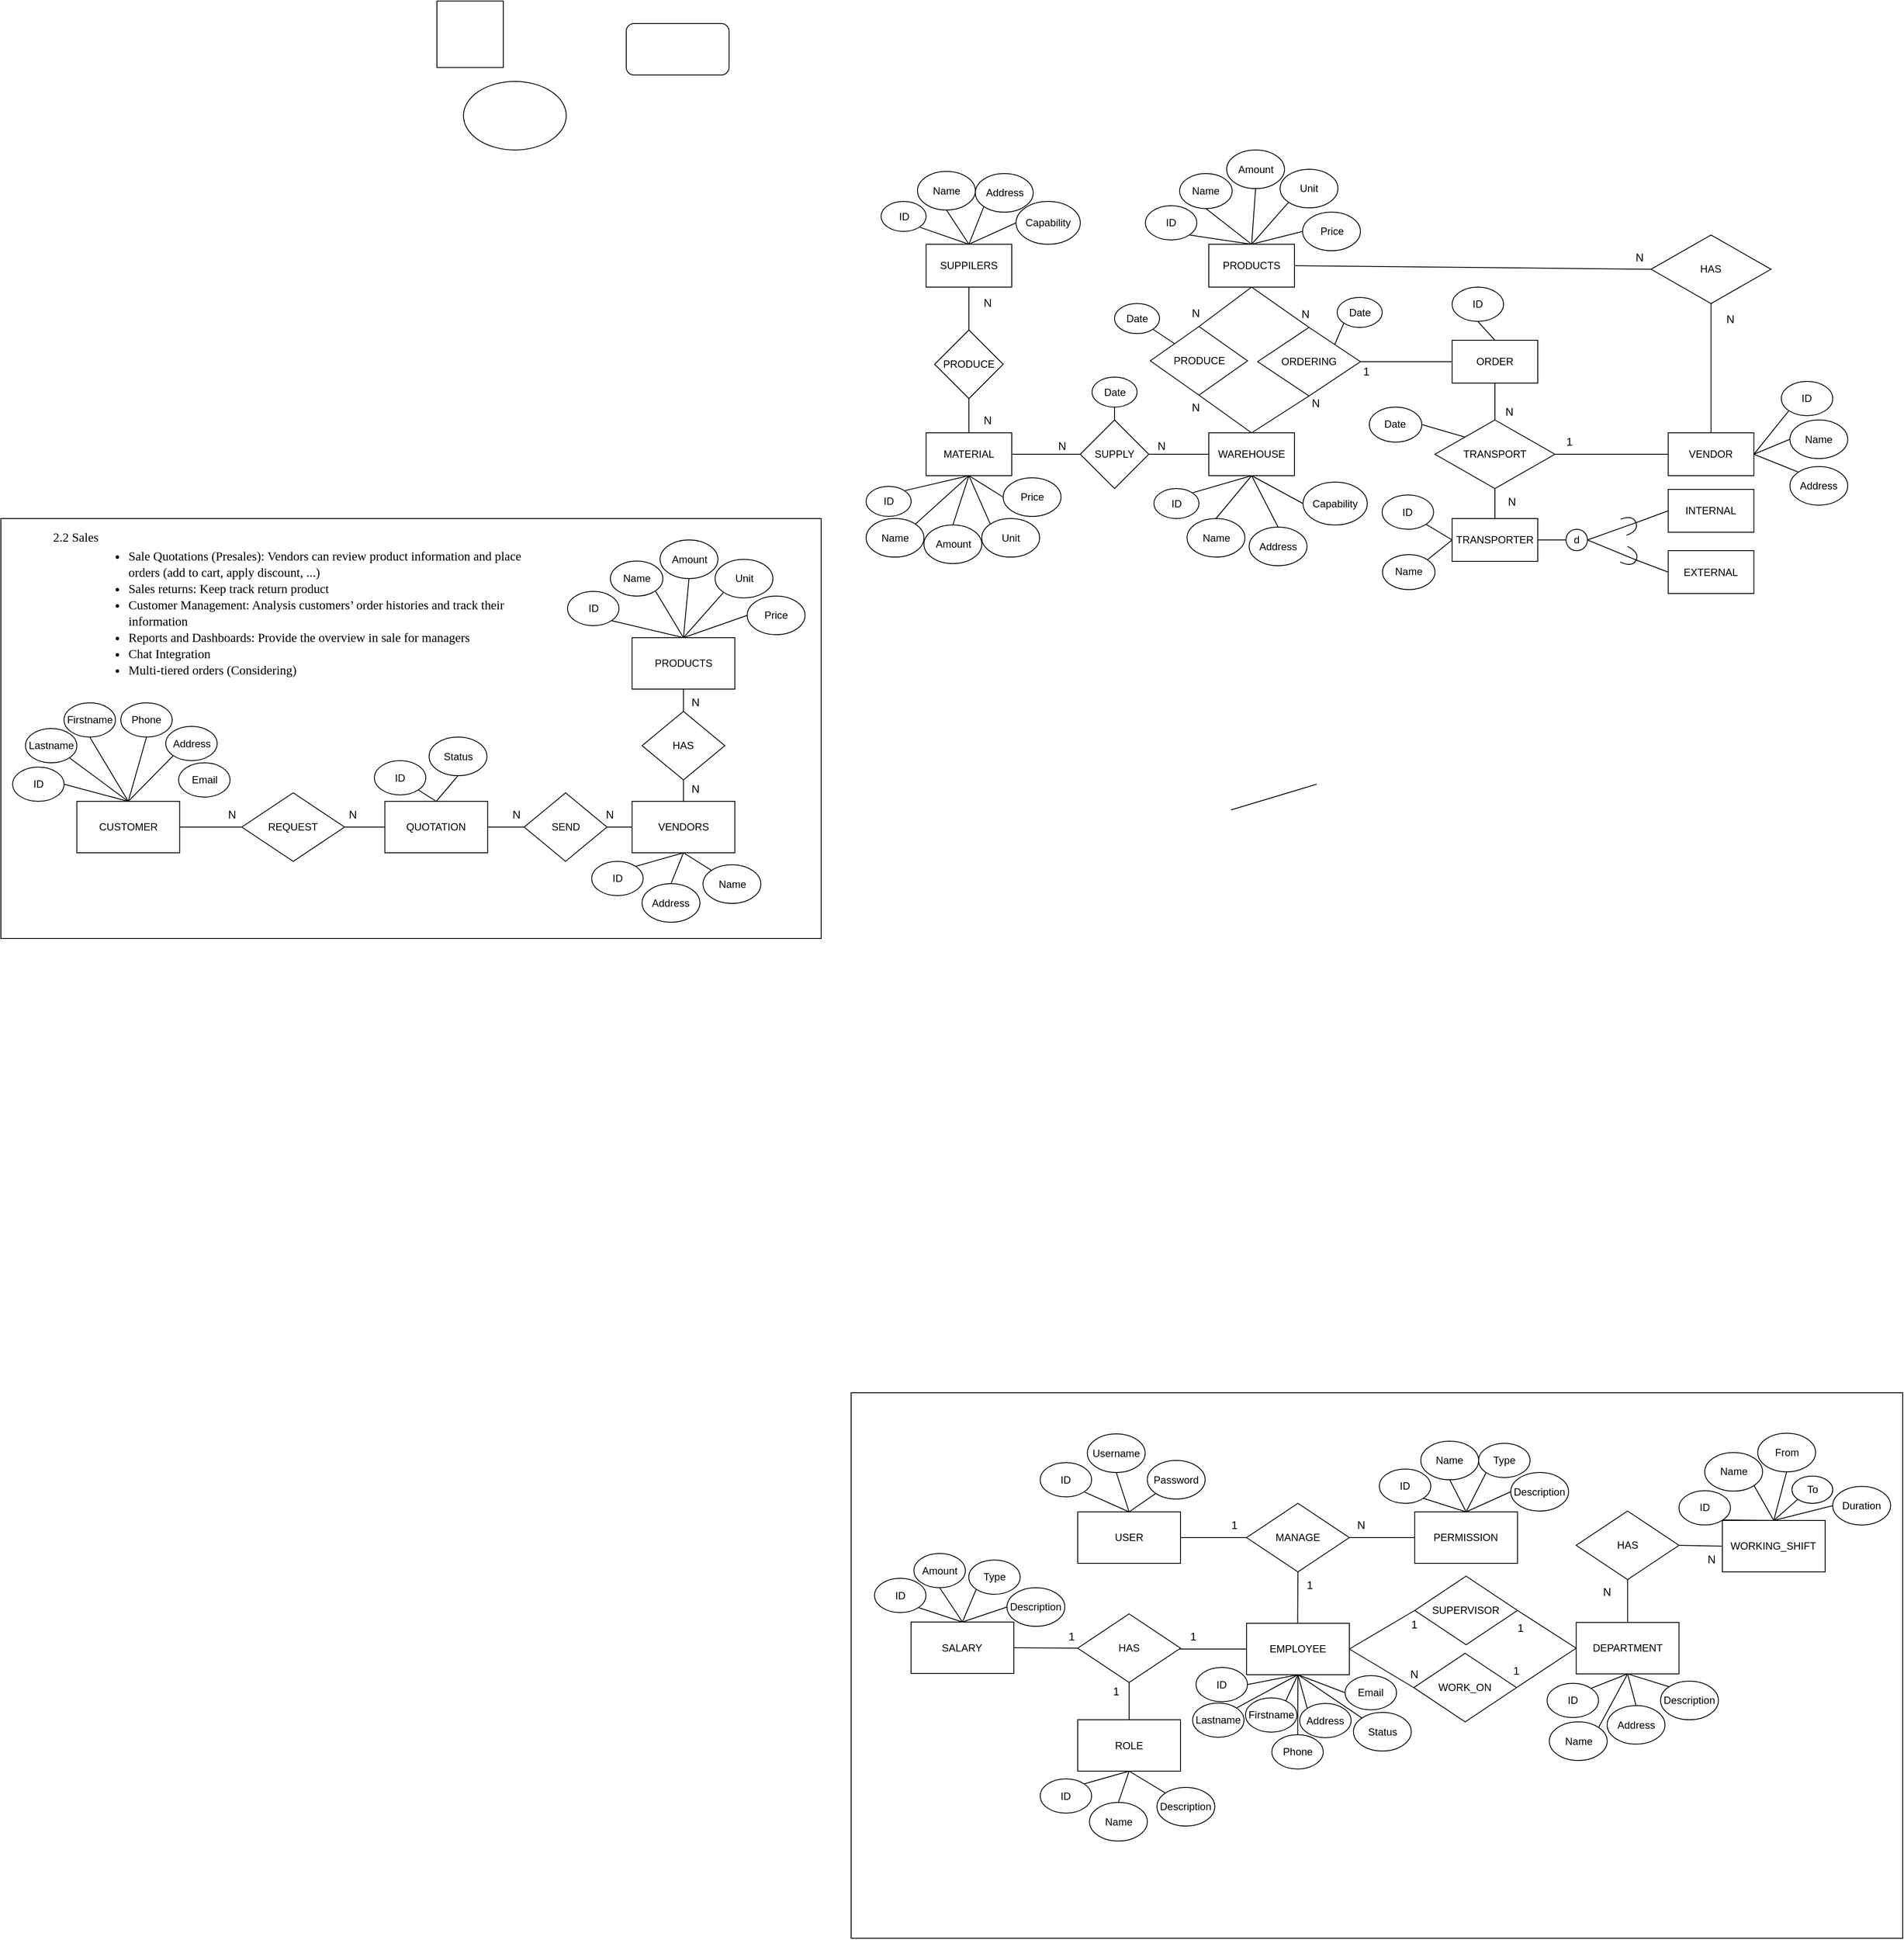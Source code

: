 <mxfile version="15.5.4" type="github">
  <diagram id="2XZN8_0mVDKEk1uRL6Ag" name="Page-1">
    <mxGraphModel dx="2342" dy="656" grid="0" gridSize="10" guides="1" tooltips="1" connect="1" arrows="1" fold="1" page="1" pageScale="1" pageWidth="1169" pageHeight="827" math="0" shadow="0">
      <root>
        <mxCell id="0" />
        <mxCell id="1" parent="0" />
        <mxCell id="0j56gejgCdR-_kMDKY7A-392" value="" style="rounded=0;whiteSpace=wrap;html=1;" vertex="1" parent="1">
          <mxGeometry x="-7.5" y="1680" width="1227.5" height="636.5" as="geometry" />
        </mxCell>
        <mxCell id="0j56gejgCdR-_kMDKY7A-240" value="" style="rounded=0;whiteSpace=wrap;html=1;" vertex="1" parent="1">
          <mxGeometry x="-1000" y="660" width="957.5" height="490" as="geometry" />
        </mxCell>
        <mxCell id="HU2Gg8F_8cAQdYwglAM5-1" value="" style="ellipse;whiteSpace=wrap;html=1;" parent="1" vertex="1">
          <mxGeometry x="-460" y="150" width="120" height="80" as="geometry" />
        </mxCell>
        <mxCell id="HU2Gg8F_8cAQdYwglAM5-2" value="" style="rounded=1;whiteSpace=wrap;html=1;" parent="1" vertex="1">
          <mxGeometry x="-270" y="82.5" width="120" height="60" as="geometry" />
        </mxCell>
        <mxCell id="HU2Gg8F_8cAQdYwglAM5-3" value="" style="whiteSpace=wrap;html=1;aspect=fixed;" parent="1" vertex="1">
          <mxGeometry x="-491" y="56.25" width="77.5" height="77.5" as="geometry" />
        </mxCell>
        <mxCell id="hKPpPpnS2e1j_frjE1Dq-2" value="SUPPILERS" style="rounded=0;whiteSpace=wrap;html=1;" parent="1" vertex="1">
          <mxGeometry x="80" y="340" width="100" height="50" as="geometry" />
        </mxCell>
        <mxCell id="hKPpPpnS2e1j_frjE1Dq-3" value="WAREHOUSE" style="rounded=0;whiteSpace=wrap;html=1;" parent="1" vertex="1">
          <mxGeometry x="410" y="560" width="100" height="50" as="geometry" />
        </mxCell>
        <mxCell id="hKPpPpnS2e1j_frjE1Dq-4" value="SUPPLY" style="rhombus;whiteSpace=wrap;html=1;" parent="1" vertex="1">
          <mxGeometry x="260" y="545" width="80" height="80" as="geometry" />
        </mxCell>
        <mxCell id="hKPpPpnS2e1j_frjE1Dq-5" value="MATERIAL" style="rounded=0;whiteSpace=wrap;html=1;" parent="1" vertex="1">
          <mxGeometry x="80" y="560" width="100" height="50" as="geometry" />
        </mxCell>
        <mxCell id="hKPpPpnS2e1j_frjE1Dq-6" value="PRODUCE" style="rhombus;whiteSpace=wrap;html=1;" parent="1" vertex="1">
          <mxGeometry x="90" y="440" width="80" height="80" as="geometry" />
        </mxCell>
        <mxCell id="hKPpPpnS2e1j_frjE1Dq-8" value="" style="endArrow=none;html=1;entryX=0.5;entryY=1;entryDx=0;entryDy=0;exitX=0.5;exitY=0;exitDx=0;exitDy=0;" parent="1" source="hKPpPpnS2e1j_frjE1Dq-6" target="hKPpPpnS2e1j_frjE1Dq-2" edge="1">
          <mxGeometry width="50" height="50" relative="1" as="geometry">
            <mxPoint x="230" y="500" as="sourcePoint" />
            <mxPoint x="280" y="450" as="targetPoint" />
          </mxGeometry>
        </mxCell>
        <mxCell id="hKPpPpnS2e1j_frjE1Dq-9" value="" style="endArrow=none;html=1;entryX=0.5;entryY=0;entryDx=0;entryDy=0;exitX=0.5;exitY=1;exitDx=0;exitDy=0;" parent="1" source="hKPpPpnS2e1j_frjE1Dq-6" target="hKPpPpnS2e1j_frjE1Dq-5" edge="1">
          <mxGeometry width="50" height="50" relative="1" as="geometry">
            <mxPoint x="230" y="500" as="sourcePoint" />
            <mxPoint x="280" y="450" as="targetPoint" />
          </mxGeometry>
        </mxCell>
        <mxCell id="hKPpPpnS2e1j_frjE1Dq-11" value="" style="endArrow=none;html=1;entryX=0;entryY=0.5;entryDx=0;entryDy=0;exitX=1;exitY=0.5;exitDx=0;exitDy=0;" parent="1" source="hKPpPpnS2e1j_frjE1Dq-4" target="hKPpPpnS2e1j_frjE1Dq-3" edge="1">
          <mxGeometry width="50" height="50" relative="1" as="geometry">
            <mxPoint x="450" y="300" as="sourcePoint" />
            <mxPoint x="280" y="450" as="targetPoint" />
          </mxGeometry>
        </mxCell>
        <mxCell id="hKPpPpnS2e1j_frjE1Dq-12" value="" style="endArrow=none;html=1;entryX=1;entryY=0.5;entryDx=0;entryDy=0;exitX=0;exitY=0.5;exitDx=0;exitDy=0;" parent="1" source="hKPpPpnS2e1j_frjE1Dq-4" target="hKPpPpnS2e1j_frjE1Dq-5" edge="1">
          <mxGeometry width="50" height="50" relative="1" as="geometry">
            <mxPoint x="230" y="500" as="sourcePoint" />
            <mxPoint x="280" y="450" as="targetPoint" />
          </mxGeometry>
        </mxCell>
        <mxCell id="hKPpPpnS2e1j_frjE1Dq-15" value="PRODUCE" style="rhombus;whiteSpace=wrap;html=1;" parent="1" vertex="1">
          <mxGeometry x="341.75" y="436" width="113.5" height="80" as="geometry" />
        </mxCell>
        <mxCell id="hKPpPpnS2e1j_frjE1Dq-17" value="" style="endArrow=none;html=1;exitX=0.5;exitY=1;exitDx=0;exitDy=0;entryX=0.5;entryY=0;entryDx=0;entryDy=0;" parent="1" source="hKPpPpnS2e1j_frjE1Dq-15" target="hKPpPpnS2e1j_frjE1Dq-3" edge="1">
          <mxGeometry width="50" height="50" relative="1" as="geometry">
            <mxPoint x="450" y="300" as="sourcePoint" />
            <mxPoint x="540" y="530" as="targetPoint" />
          </mxGeometry>
        </mxCell>
        <mxCell id="hKPpPpnS2e1j_frjE1Dq-18" value="" style="endArrow=none;html=1;entryX=0.5;entryY=1;entryDx=0;entryDy=0;exitX=0.5;exitY=0;exitDx=0;exitDy=0;" parent="1" source="hKPpPpnS2e1j_frjE1Dq-15" target="hKPpPpnS2e1j_frjE1Dq-19" edge="1">
          <mxGeometry width="50" height="50" relative="1" as="geometry">
            <mxPoint x="580" y="430" as="sourcePoint" />
            <mxPoint x="600" y="400" as="targetPoint" />
          </mxGeometry>
        </mxCell>
        <mxCell id="hKPpPpnS2e1j_frjE1Dq-19" value="PRODUCTS" style="rounded=0;whiteSpace=wrap;html=1;" parent="1" vertex="1">
          <mxGeometry x="410" y="340" width="100" height="50" as="geometry" />
        </mxCell>
        <mxCell id="hKPpPpnS2e1j_frjE1Dq-20" value="VENDOR" style="rounded=0;whiteSpace=wrap;html=1;" parent="1" vertex="1">
          <mxGeometry x="946.25" y="560" width="100" height="50" as="geometry" />
        </mxCell>
        <mxCell id="hKPpPpnS2e1j_frjE1Dq-21" value="TRANSPORT" style="rhombus;whiteSpace=wrap;html=1;" parent="1" vertex="1">
          <mxGeometry x="674.01" y="545" width="140" height="80" as="geometry" />
        </mxCell>
        <mxCell id="hKPpPpnS2e1j_frjE1Dq-26" value="ID" style="ellipse;whiteSpace=wrap;html=1;" parent="1" vertex="1">
          <mxGeometry x="27.5" y="290" width="52.5" height="35" as="geometry" />
        </mxCell>
        <mxCell id="hKPpPpnS2e1j_frjE1Dq-27" value="Name" style="ellipse;whiteSpace=wrap;html=1;" parent="1" vertex="1">
          <mxGeometry x="70" y="255" width="67.5" height="45" as="geometry" />
        </mxCell>
        <mxCell id="hKPpPpnS2e1j_frjE1Dq-28" value="Address" style="ellipse;whiteSpace=wrap;html=1;" parent="1" vertex="1">
          <mxGeometry x="137.5" y="257.5" width="67.5" height="45" as="geometry" />
        </mxCell>
        <mxCell id="hKPpPpnS2e1j_frjE1Dq-33" value="Date" style="ellipse;whiteSpace=wrap;html=1;" parent="1" vertex="1">
          <mxGeometry x="273.75" y="495" width="52.5" height="35" as="geometry" />
        </mxCell>
        <mxCell id="hKPpPpnS2e1j_frjE1Dq-42" value="Name" style="ellipse;whiteSpace=wrap;html=1;" parent="1" vertex="1">
          <mxGeometry x="376" y="257.5" width="61.25" height="40.83" as="geometry" />
        </mxCell>
        <mxCell id="hKPpPpnS2e1j_frjE1Dq-43" value="ID" style="ellipse;whiteSpace=wrap;html=1;" parent="1" vertex="1">
          <mxGeometry x="336" y="295" width="60" height="40" as="geometry" />
        </mxCell>
        <mxCell id="hKPpPpnS2e1j_frjE1Dq-45" value="Amount" style="ellipse;whiteSpace=wrap;html=1;" parent="1" vertex="1">
          <mxGeometry x="430.89" y="230" width="67.5" height="45" as="geometry" />
        </mxCell>
        <mxCell id="hKPpPpnS2e1j_frjE1Dq-53" value="Date" style="ellipse;whiteSpace=wrap;html=1;" parent="1" vertex="1">
          <mxGeometry x="300" y="409.17" width="52.5" height="35" as="geometry" />
        </mxCell>
        <mxCell id="hKPpPpnS2e1j_frjE1Dq-59" value="Name" style="ellipse;whiteSpace=wrap;html=1;" parent="1" vertex="1">
          <mxGeometry x="10" y="660" width="67.5" height="45" as="geometry" />
        </mxCell>
        <mxCell id="hKPpPpnS2e1j_frjE1Dq-61" value="ID" style="ellipse;whiteSpace=wrap;html=1;" parent="1" vertex="1">
          <mxGeometry x="10" y="622.5" width="52.5" height="35" as="geometry" />
        </mxCell>
        <mxCell id="hKPpPpnS2e1j_frjE1Dq-62" value="Capability" style="ellipse;whiteSpace=wrap;html=1;" parent="1" vertex="1">
          <mxGeometry x="185" y="290" width="75" height="50" as="geometry" />
        </mxCell>
        <mxCell id="hKPpPpnS2e1j_frjE1Dq-63" value="Capability" style="ellipse;whiteSpace=wrap;html=1;" parent="1" vertex="1">
          <mxGeometry x="520" y="617.5" width="75" height="50" as="geometry" />
        </mxCell>
        <mxCell id="hKPpPpnS2e1j_frjE1Dq-64" value="Address" style="ellipse;whiteSpace=wrap;html=1;" parent="1" vertex="1">
          <mxGeometry x="457.14" y="670" width="67.5" height="45" as="geometry" />
        </mxCell>
        <mxCell id="hKPpPpnS2e1j_frjE1Dq-65" value="Name" style="ellipse;whiteSpace=wrap;html=1;" parent="1" vertex="1">
          <mxGeometry x="384.64" y="660" width="67.5" height="45" as="geometry" />
        </mxCell>
        <mxCell id="hKPpPpnS2e1j_frjE1Dq-66" value="ID" style="ellipse;whiteSpace=wrap;html=1;" parent="1" vertex="1">
          <mxGeometry x="346" y="625" width="52.5" height="35" as="geometry" />
        </mxCell>
        <mxCell id="hKPpPpnS2e1j_frjE1Dq-67" value="Amount" style="ellipse;whiteSpace=wrap;html=1;" parent="1" vertex="1">
          <mxGeometry x="77.5" y="667.5" width="67.5" height="45" as="geometry" />
        </mxCell>
        <mxCell id="hKPpPpnS2e1j_frjE1Dq-73" value="" style="endArrow=none;html=1;entryX=0.5;entryY=1;entryDx=0;entryDy=0;exitX=0;exitY=0.5;exitDx=0;exitDy=0;" parent="1" source="hKPpPpnS2e1j_frjE1Dq-63" target="hKPpPpnS2e1j_frjE1Dq-3" edge="1">
          <mxGeometry width="50" height="50" relative="1" as="geometry">
            <mxPoint x="450" y="300" as="sourcePoint" />
            <mxPoint x="280" y="450" as="targetPoint" />
          </mxGeometry>
        </mxCell>
        <mxCell id="hKPpPpnS2e1j_frjE1Dq-74" value="" style="endArrow=none;html=1;entryX=0.5;entryY=1;entryDx=0;entryDy=0;exitX=0.5;exitY=0;exitDx=0;exitDy=0;" parent="1" source="hKPpPpnS2e1j_frjE1Dq-64" target="hKPpPpnS2e1j_frjE1Dq-3" edge="1">
          <mxGeometry width="50" height="50" relative="1" as="geometry">
            <mxPoint x="450" y="300" as="sourcePoint" />
            <mxPoint x="280" y="450" as="targetPoint" />
          </mxGeometry>
        </mxCell>
        <mxCell id="hKPpPpnS2e1j_frjE1Dq-75" value="" style="endArrow=none;html=1;entryX=0.5;entryY=1;entryDx=0;entryDy=0;exitX=0.5;exitY=0;exitDx=0;exitDy=0;" parent="1" source="hKPpPpnS2e1j_frjE1Dq-65" target="hKPpPpnS2e1j_frjE1Dq-3" edge="1">
          <mxGeometry width="50" height="50" relative="1" as="geometry">
            <mxPoint x="450" y="300" as="sourcePoint" />
            <mxPoint x="280" y="450" as="targetPoint" />
          </mxGeometry>
        </mxCell>
        <mxCell id="hKPpPpnS2e1j_frjE1Dq-76" value="" style="endArrow=none;html=1;entryX=0.5;entryY=1;entryDx=0;entryDy=0;exitX=1;exitY=0;exitDx=0;exitDy=0;" parent="1" source="hKPpPpnS2e1j_frjE1Dq-66" target="hKPpPpnS2e1j_frjE1Dq-3" edge="1">
          <mxGeometry width="50" height="50" relative="1" as="geometry">
            <mxPoint x="450" y="300" as="sourcePoint" />
            <mxPoint x="280" y="450" as="targetPoint" />
          </mxGeometry>
        </mxCell>
        <mxCell id="hKPpPpnS2e1j_frjE1Dq-79" value="" style="endArrow=none;html=1;entryX=0.5;entryY=0;entryDx=0;entryDy=0;exitX=0.5;exitY=1;exitDx=0;exitDy=0;" parent="1" source="hKPpPpnS2e1j_frjE1Dq-33" target="hKPpPpnS2e1j_frjE1Dq-4" edge="1">
          <mxGeometry width="50" height="50" relative="1" as="geometry">
            <mxPoint x="450" y="300" as="sourcePoint" />
            <mxPoint x="280" y="450" as="targetPoint" />
          </mxGeometry>
        </mxCell>
        <mxCell id="hKPpPpnS2e1j_frjE1Dq-81" value="" style="endArrow=none;html=1;entryX=0.5;entryY=1;entryDx=0;entryDy=0;exitX=0;exitY=0;exitDx=0;exitDy=0;" parent="1" source="0j56gejgCdR-_kMDKY7A-192" target="hKPpPpnS2e1j_frjE1Dq-5" edge="1">
          <mxGeometry width="50" height="50" relative="1" as="geometry">
            <mxPoint x="200" y="620" as="sourcePoint" />
            <mxPoint x="280" y="450" as="targetPoint" />
          </mxGeometry>
        </mxCell>
        <mxCell id="hKPpPpnS2e1j_frjE1Dq-82" value="" style="endArrow=none;html=1;entryX=0.5;entryY=1;entryDx=0;entryDy=0;exitX=1;exitY=0;exitDx=0;exitDy=0;" parent="1" source="hKPpPpnS2e1j_frjE1Dq-59" target="hKPpPpnS2e1j_frjE1Dq-5" edge="1">
          <mxGeometry width="50" height="50" relative="1" as="geometry">
            <mxPoint x="200" y="620" as="sourcePoint" />
            <mxPoint x="280" y="450" as="targetPoint" />
          </mxGeometry>
        </mxCell>
        <mxCell id="hKPpPpnS2e1j_frjE1Dq-83" value="" style="endArrow=none;html=1;entryX=0.5;entryY=1;entryDx=0;entryDy=0;exitX=1;exitY=0;exitDx=0;exitDy=0;" parent="1" source="hKPpPpnS2e1j_frjE1Dq-61" target="hKPpPpnS2e1j_frjE1Dq-5" edge="1">
          <mxGeometry width="50" height="50" relative="1" as="geometry">
            <mxPoint x="200" y="620" as="sourcePoint" />
            <mxPoint x="280" y="450" as="targetPoint" />
          </mxGeometry>
        </mxCell>
        <mxCell id="hKPpPpnS2e1j_frjE1Dq-84" value="" style="endArrow=none;html=1;entryX=0.5;entryY=0;entryDx=0;entryDy=0;exitX=1;exitY=1;exitDx=0;exitDy=0;" parent="1" source="hKPpPpnS2e1j_frjE1Dq-26" target="hKPpPpnS2e1j_frjE1Dq-2" edge="1">
          <mxGeometry width="50" height="50" relative="1" as="geometry">
            <mxPoint x="200" y="620" as="sourcePoint" />
            <mxPoint x="280" y="450" as="targetPoint" />
          </mxGeometry>
        </mxCell>
        <mxCell id="hKPpPpnS2e1j_frjE1Dq-85" value="" style="endArrow=none;html=1;entryX=0.5;entryY=0;entryDx=0;entryDy=0;exitX=0.5;exitY=1;exitDx=0;exitDy=0;" parent="1" source="hKPpPpnS2e1j_frjE1Dq-27" target="hKPpPpnS2e1j_frjE1Dq-2" edge="1">
          <mxGeometry width="50" height="50" relative="1" as="geometry">
            <mxPoint x="200" y="620" as="sourcePoint" />
            <mxPoint x="280" y="450" as="targetPoint" />
          </mxGeometry>
        </mxCell>
        <mxCell id="hKPpPpnS2e1j_frjE1Dq-86" value="" style="endArrow=none;html=1;entryX=0.5;entryY=0;entryDx=0;entryDy=0;exitX=0;exitY=1;exitDx=0;exitDy=0;" parent="1" source="hKPpPpnS2e1j_frjE1Dq-28" target="hKPpPpnS2e1j_frjE1Dq-2" edge="1">
          <mxGeometry width="50" height="50" relative="1" as="geometry">
            <mxPoint x="200" y="620" as="sourcePoint" />
            <mxPoint x="280" y="450" as="targetPoint" />
          </mxGeometry>
        </mxCell>
        <mxCell id="hKPpPpnS2e1j_frjE1Dq-87" value="" style="endArrow=none;html=1;entryX=0.5;entryY=0;entryDx=0;entryDy=0;exitX=0;exitY=0.5;exitDx=0;exitDy=0;" parent="1" source="hKPpPpnS2e1j_frjE1Dq-62" target="hKPpPpnS2e1j_frjE1Dq-2" edge="1">
          <mxGeometry width="50" height="50" relative="1" as="geometry">
            <mxPoint x="200" y="620" as="sourcePoint" />
            <mxPoint x="280" y="450" as="targetPoint" />
          </mxGeometry>
        </mxCell>
        <mxCell id="hKPpPpnS2e1j_frjE1Dq-88" value="" style="endArrow=none;html=1;entryX=1;entryY=1;entryDx=0;entryDy=0;exitX=0.5;exitY=0;exitDx=0;exitDy=0;" parent="1" source="hKPpPpnS2e1j_frjE1Dq-19" target="hKPpPpnS2e1j_frjE1Dq-43" edge="1">
          <mxGeometry width="50" height="50" relative="1" as="geometry">
            <mxPoint x="200" y="620" as="sourcePoint" />
            <mxPoint x="280" y="450" as="targetPoint" />
          </mxGeometry>
        </mxCell>
        <mxCell id="hKPpPpnS2e1j_frjE1Dq-89" value="" style="endArrow=none;html=1;entryX=0.5;entryY=1;entryDx=0;entryDy=0;exitX=0.5;exitY=0;exitDx=0;exitDy=0;" parent="1" source="hKPpPpnS2e1j_frjE1Dq-19" target="hKPpPpnS2e1j_frjE1Dq-42" edge="1">
          <mxGeometry width="50" height="50" relative="1" as="geometry">
            <mxPoint x="200" y="620" as="sourcePoint" />
            <mxPoint x="280" y="450" as="targetPoint" />
          </mxGeometry>
        </mxCell>
        <mxCell id="hKPpPpnS2e1j_frjE1Dq-90" value="" style="endArrow=none;html=1;entryX=0.5;entryY=0;entryDx=0;entryDy=0;exitX=0.5;exitY=1;exitDx=0;exitDy=0;" parent="1" source="hKPpPpnS2e1j_frjE1Dq-19" target="0j56gejgCdR-_kMDKY7A-97" edge="1">
          <mxGeometry width="50" height="50" relative="1" as="geometry">
            <mxPoint x="200" y="620" as="sourcePoint" />
            <mxPoint x="280" y="450" as="targetPoint" />
          </mxGeometry>
        </mxCell>
        <mxCell id="hKPpPpnS2e1j_frjE1Dq-92" value="" style="endArrow=none;html=1;entryX=0.5;entryY=0;entryDx=0;entryDy=0;exitX=0.5;exitY=1;exitDx=0;exitDy=0;" parent="1" source="0j56gejgCdR-_kMDKY7A-186" target="hKPpPpnS2e1j_frjE1Dq-20" edge="1">
          <mxGeometry width="50" height="50" relative="1" as="geometry">
            <mxPoint x="680" y="410" as="sourcePoint" />
            <mxPoint x="600" y="400" as="targetPoint" />
          </mxGeometry>
        </mxCell>
        <mxCell id="0j56gejgCdR-_kMDKY7A-1" value="CUSTOMER" style="rounded=0;whiteSpace=wrap;html=1;" vertex="1" parent="1">
          <mxGeometry x="-911.28" y="990" width="120" height="60" as="geometry" />
        </mxCell>
        <mxCell id="0j56gejgCdR-_kMDKY7A-12" value="" style="endArrow=none;html=1;rounded=0;entryX=1;entryY=0.5;entryDx=0;entryDy=0;exitX=0.5;exitY=0;exitDx=0;exitDy=0;" edge="1" parent="1" source="0j56gejgCdR-_kMDKY7A-1" target="0j56gejgCdR-_kMDKY7A-216">
          <mxGeometry width="50" height="50" relative="1" as="geometry">
            <mxPoint x="-431.28" y="1030" as="sourcePoint" />
            <mxPoint x="-887.563" y="922.875" as="targetPoint" />
          </mxGeometry>
        </mxCell>
        <mxCell id="0j56gejgCdR-_kMDKY7A-13" value="" style="endArrow=none;html=1;rounded=0;entryX=1;entryY=1;entryDx=0;entryDy=0;exitX=0.5;exitY=0;exitDx=0;exitDy=0;" edge="1" parent="1" source="0j56gejgCdR-_kMDKY7A-1" target="0j56gejgCdR-_kMDKY7A-217">
          <mxGeometry width="50" height="50" relative="1" as="geometry">
            <mxPoint x="-431.28" y="1030" as="sourcePoint" />
            <mxPoint x="-863.78" y="890" as="targetPoint" />
          </mxGeometry>
        </mxCell>
        <mxCell id="0j56gejgCdR-_kMDKY7A-14" value="" style="endArrow=none;html=1;rounded=0;entryX=0.5;entryY=1;entryDx=0;entryDy=0;exitX=0.5;exitY=0;exitDx=0;exitDy=0;" edge="1" parent="1" source="0j56gejgCdR-_kMDKY7A-1" target="0j56gejgCdR-_kMDKY7A-218">
          <mxGeometry width="50" height="50" relative="1" as="geometry">
            <mxPoint x="-431.28" y="1030" as="sourcePoint" />
            <mxPoint x="-814.997" y="902.875" as="targetPoint" />
          </mxGeometry>
        </mxCell>
        <mxCell id="0j56gejgCdR-_kMDKY7A-15" value="" style="endArrow=none;html=1;rounded=0;entryX=0.5;entryY=1;entryDx=0;entryDy=0;exitX=0.5;exitY=0;exitDx=0;exitDy=0;" edge="1" parent="1" source="0j56gejgCdR-_kMDKY7A-1" target="0j56gejgCdR-_kMDKY7A-219">
          <mxGeometry width="50" height="50" relative="1" as="geometry">
            <mxPoint x="-431.28" y="1030" as="sourcePoint" />
            <mxPoint x="-787.497" y="952.875" as="targetPoint" />
          </mxGeometry>
        </mxCell>
        <mxCell id="0j56gejgCdR-_kMDKY7A-16" value="" style="endArrow=none;html=1;rounded=0;entryX=0;entryY=1;entryDx=0;entryDy=0;exitX=0.5;exitY=0;exitDx=0;exitDy=0;" edge="1" parent="1" source="0j56gejgCdR-_kMDKY7A-1" target="0j56gejgCdR-_kMDKY7A-220">
          <mxGeometry width="50" height="50" relative="1" as="geometry">
            <mxPoint x="-431.28" y="1030" as="sourcePoint" />
            <mxPoint x="-791.28" y="980" as="targetPoint" />
          </mxGeometry>
        </mxCell>
        <mxCell id="0j56gejgCdR-_kMDKY7A-17" value="VENDORS" style="rounded=0;whiteSpace=wrap;html=1;" vertex="1" parent="1">
          <mxGeometry x="-263.22" y="990" width="120" height="60" as="geometry" />
        </mxCell>
        <mxCell id="0j56gejgCdR-_kMDKY7A-21" value="" style="endArrow=none;html=1;rounded=0;entryX=0;entryY=1;entryDx=0;entryDy=0;exitX=0.5;exitY=0;exitDx=0;exitDy=0;" edge="1" parent="1" target="0j56gejgCdR-_kMDKY7A-19">
          <mxGeometry width="50" height="50" relative="1" as="geometry">
            <mxPoint x="435.89" y="1000" as="sourcePoint" />
            <mxPoint x="535.89" y="970.0" as="targetPoint" />
          </mxGeometry>
        </mxCell>
        <mxCell id="0j56gejgCdR-_kMDKY7A-66" value="TRANSPORTER" style="rounded=0;whiteSpace=wrap;html=1;" vertex="1" parent="1">
          <mxGeometry x="694.01" y="660" width="100" height="50" as="geometry" />
        </mxCell>
        <mxCell id="0j56gejgCdR-_kMDKY7A-67" value="" style="endArrow=none;html=1;exitX=0.5;exitY=1;exitDx=0;exitDy=0;entryX=0.5;entryY=0;entryDx=0;entryDy=0;" edge="1" parent="1" source="hKPpPpnS2e1j_frjE1Dq-21" target="0j56gejgCdR-_kMDKY7A-66">
          <mxGeometry width="50" height="50" relative="1" as="geometry">
            <mxPoint x="947.5" y="15" as="sourcePoint" />
            <mxPoint x="742.87" y="-40" as="targetPoint" />
          </mxGeometry>
        </mxCell>
        <mxCell id="0j56gejgCdR-_kMDKY7A-71" value="" style="shape=requiredInterface;html=1;verticalLabelPosition=bottom;sketch=0;rotation=25;" vertex="1" parent="1">
          <mxGeometry x="893.7" y="695.0" width="15.88" height="20" as="geometry" />
        </mxCell>
        <mxCell id="0j56gejgCdR-_kMDKY7A-72" value="d" style="ellipse;whiteSpace=wrap;html=1;aspect=fixed;" vertex="1" parent="1">
          <mxGeometry x="827" y="672.5" width="25" height="25" as="geometry" />
        </mxCell>
        <mxCell id="0j56gejgCdR-_kMDKY7A-73" value="" style="endArrow=none;html=1;exitX=0;exitY=0.5;exitDx=0;exitDy=0;entryX=1;entryY=0.5;entryDx=0;entryDy=0;" edge="1" parent="1" source="0j56gejgCdR-_kMDKY7A-72" target="0j56gejgCdR-_kMDKY7A-66">
          <mxGeometry width="50" height="50" relative="1" as="geometry">
            <mxPoint x="782.87" y="66" as="sourcePoint" />
            <mxPoint x="742.87" y="-14" as="targetPoint" />
          </mxGeometry>
        </mxCell>
        <mxCell id="0j56gejgCdR-_kMDKY7A-76" value="EXTERNAL" style="rounded=0;whiteSpace=wrap;html=1;" vertex="1" parent="1">
          <mxGeometry x="946.25" y="697.5" width="100" height="50" as="geometry" />
        </mxCell>
        <mxCell id="0j56gejgCdR-_kMDKY7A-77" value="INTERNAL" style="rounded=0;whiteSpace=wrap;html=1;" vertex="1" parent="1">
          <mxGeometry x="946.25" y="626.0" width="100" height="50" as="geometry" />
        </mxCell>
        <mxCell id="0j56gejgCdR-_kMDKY7A-78" value="" style="endArrow=none;html=1;exitX=1;exitY=0.5;exitDx=0;exitDy=0;entryX=0;entryY=0.5;entryDx=0;entryDy=0;exitPerimeter=0;" edge="1" parent="1" source="0j56gejgCdR-_kMDKY7A-71" target="0j56gejgCdR-_kMDKY7A-76">
          <mxGeometry width="50" height="50" relative="1" as="geometry">
            <mxPoint x="1109.49" y="714.33" as="sourcePoint" />
            <mxPoint x="1069.49" y="634.33" as="targetPoint" />
          </mxGeometry>
        </mxCell>
        <mxCell id="0j56gejgCdR-_kMDKY7A-79" value="" style="endArrow=none;html=1;exitX=1;exitY=0.5;exitDx=0;exitDy=0;entryX=1;entryY=0.5;entryDx=0;entryDy=0;exitPerimeter=0;" edge="1" parent="1" source="0j56gejgCdR-_kMDKY7A-71" target="0j56gejgCdR-_kMDKY7A-72">
          <mxGeometry width="50" height="50" relative="1" as="geometry">
            <mxPoint x="1109.49" y="714.33" as="sourcePoint" />
            <mxPoint x="1070.63" y="756.83" as="targetPoint" />
          </mxGeometry>
        </mxCell>
        <mxCell id="0j56gejgCdR-_kMDKY7A-81" value="" style="endArrow=none;html=1;exitX=1;exitY=0.5;exitDx=0;exitDy=0;exitPerimeter=0;entryX=0;entryY=0.5;entryDx=0;entryDy=0;" edge="1" parent="1" source="0j56gejgCdR-_kMDKY7A-82" target="0j56gejgCdR-_kMDKY7A-77">
          <mxGeometry width="50" height="50" relative="1" as="geometry">
            <mxPoint x="1109.49" y="714.33" as="sourcePoint" />
            <mxPoint x="976.62" y="694.33" as="targetPoint" />
          </mxGeometry>
        </mxCell>
        <mxCell id="0j56gejgCdR-_kMDKY7A-82" value="" style="shape=requiredInterface;html=1;verticalLabelPosition=bottom;sketch=0;rotation=-200;direction=west;" vertex="1" parent="1">
          <mxGeometry x="893.7" y="657.5" width="15.37" height="20" as="geometry" />
        </mxCell>
        <mxCell id="0j56gejgCdR-_kMDKY7A-83" value="" style="endArrow=none;html=1;exitX=1;exitY=0.5;exitDx=0;exitDy=0;entryX=1;entryY=0.5;entryDx=0;entryDy=0;exitPerimeter=0;" edge="1" parent="1" source="0j56gejgCdR-_kMDKY7A-82" target="0j56gejgCdR-_kMDKY7A-72">
          <mxGeometry width="50" height="50" relative="1" as="geometry">
            <mxPoint x="1109.49" y="714.33" as="sourcePoint" />
            <mxPoint x="1070.63" y="756.83" as="targetPoint" />
          </mxGeometry>
        </mxCell>
        <mxCell id="0j56gejgCdR-_kMDKY7A-85" value="Name" style="ellipse;whiteSpace=wrap;html=1;" vertex="1" parent="1">
          <mxGeometry x="612.76" y="702.08" width="61.25" height="40.83" as="geometry" />
        </mxCell>
        <mxCell id="0j56gejgCdR-_kMDKY7A-86" value="ID" style="ellipse;whiteSpace=wrap;html=1;" vertex="1" parent="1">
          <mxGeometry x="612.38" y="632.5" width="60" height="40" as="geometry" />
        </mxCell>
        <mxCell id="0j56gejgCdR-_kMDKY7A-87" value="" style="endArrow=none;html=1;entryX=0;entryY=0.5;entryDx=0;entryDy=0;exitX=1;exitY=1;exitDx=0;exitDy=0;" edge="1" parent="1" source="0j56gejgCdR-_kMDKY7A-86" target="0j56gejgCdR-_kMDKY7A-66">
          <mxGeometry width="50" height="50" relative="1" as="geometry">
            <mxPoint x="782.87" y="66" as="sourcePoint" />
            <mxPoint x="742.87" y="-14" as="targetPoint" />
          </mxGeometry>
        </mxCell>
        <mxCell id="0j56gejgCdR-_kMDKY7A-88" value="" style="endArrow=none;html=1;entryX=0;entryY=0.5;entryDx=0;entryDy=0;exitX=1;exitY=0;exitDx=0;exitDy=0;" edge="1" parent="1" source="0j56gejgCdR-_kMDKY7A-85" target="0j56gejgCdR-_kMDKY7A-66">
          <mxGeometry width="50" height="50" relative="1" as="geometry">
            <mxPoint x="782.87" y="66" as="sourcePoint" />
            <mxPoint x="742.87" y="-14" as="targetPoint" />
          </mxGeometry>
        </mxCell>
        <mxCell id="0j56gejgCdR-_kMDKY7A-90" value="ID" style="ellipse;whiteSpace=wrap;html=1;" vertex="1" parent="1">
          <mxGeometry x="1078.33" y="500" width="60" height="40" as="geometry" />
        </mxCell>
        <mxCell id="0j56gejgCdR-_kMDKY7A-91" value="Date" style="ellipse;whiteSpace=wrap;html=1;" vertex="1" parent="1">
          <mxGeometry x="597.38" y="530.0" width="61.25" height="40.83" as="geometry" />
        </mxCell>
        <mxCell id="0j56gejgCdR-_kMDKY7A-92" value="" style="endArrow=none;html=1;exitX=0.5;exitY=0;exitDx=0;exitDy=0;entryX=0.5;entryY=1;entryDx=0;entryDy=0;" edge="1" parent="1" source="hKPpPpnS2e1j_frjE1Dq-21" target="0j56gejgCdR-_kMDKY7A-95">
          <mxGeometry width="50" height="50" relative="1" as="geometry">
            <mxPoint x="580" y="430" as="sourcePoint" />
            <mxPoint x="540" y="350" as="targetPoint" />
          </mxGeometry>
        </mxCell>
        <mxCell id="0j56gejgCdR-_kMDKY7A-95" value="ORDER" style="rounded=0;whiteSpace=wrap;html=1;" vertex="1" parent="1">
          <mxGeometry x="694.01" y="452" width="100" height="50" as="geometry" />
        </mxCell>
        <mxCell id="0j56gejgCdR-_kMDKY7A-97" value="ORDERING" style="rhombus;whiteSpace=wrap;html=1;" vertex="1" parent="1">
          <mxGeometry x="467" y="437" width="120" height="80" as="geometry" />
        </mxCell>
        <mxCell id="0j56gejgCdR-_kMDKY7A-99" value="" style="endArrow=none;html=1;entryX=0.5;entryY=1;entryDx=0;entryDy=0;exitX=0.5;exitY=0;exitDx=0;exitDy=0;" edge="1" parent="1" source="hKPpPpnS2e1j_frjE1Dq-3" target="0j56gejgCdR-_kMDKY7A-97">
          <mxGeometry width="50" height="50" relative="1" as="geometry">
            <mxPoint x="200" y="620" as="sourcePoint" />
            <mxPoint x="280" y="450" as="targetPoint" />
          </mxGeometry>
        </mxCell>
        <mxCell id="0j56gejgCdR-_kMDKY7A-100" value="" style="endArrow=none;html=1;exitX=1;exitY=0.5;exitDx=0;exitDy=0;entryX=0;entryY=0.5;entryDx=0;entryDy=0;" edge="1" parent="1" source="0j56gejgCdR-_kMDKY7A-97" target="0j56gejgCdR-_kMDKY7A-95">
          <mxGeometry width="50" height="50" relative="1" as="geometry">
            <mxPoint x="580" y="430" as="sourcePoint" />
            <mxPoint x="540" y="350" as="targetPoint" />
          </mxGeometry>
        </mxCell>
        <mxCell id="0j56gejgCdR-_kMDKY7A-101" value="ID" style="ellipse;whiteSpace=wrap;html=1;" vertex="1" parent="1">
          <mxGeometry x="694.01" y="390" width="60" height="40" as="geometry" />
        </mxCell>
        <mxCell id="0j56gejgCdR-_kMDKY7A-103" value="" style="endArrow=none;html=1;entryX=0.5;entryY=1;entryDx=0;entryDy=0;exitX=0.5;exitY=0;exitDx=0;exitDy=0;" edge="1" parent="1" source="hKPpPpnS2e1j_frjE1Dq-19" target="hKPpPpnS2e1j_frjE1Dq-45">
          <mxGeometry width="50" height="50" relative="1" as="geometry">
            <mxPoint x="200" y="620" as="sourcePoint" />
            <mxPoint x="280" y="450" as="targetPoint" />
          </mxGeometry>
        </mxCell>
        <mxCell id="0j56gejgCdR-_kMDKY7A-104" value="" style="endArrow=none;html=1;exitX=0;exitY=0;exitDx=0;exitDy=0;entryX=1;entryY=0.5;entryDx=0;entryDy=0;" edge="1" parent="1" source="hKPpPpnS2e1j_frjE1Dq-21" target="0j56gejgCdR-_kMDKY7A-91">
          <mxGeometry width="50" height="50" relative="1" as="geometry">
            <mxPoint x="947.5" y="15" as="sourcePoint" />
            <mxPoint x="742.87" y="-40" as="targetPoint" />
          </mxGeometry>
        </mxCell>
        <mxCell id="0j56gejgCdR-_kMDKY7A-140" value="" style="endArrow=none;html=1;entryX=1;entryY=0.5;entryDx=0;entryDy=0;exitX=0;exitY=1;exitDx=0;exitDy=0;" edge="1" parent="1" source="0j56gejgCdR-_kMDKY7A-90" target="hKPpPpnS2e1j_frjE1Dq-20">
          <mxGeometry width="50" height="50" relative="1" as="geometry">
            <mxPoint x="680" y="410" as="sourcePoint" />
            <mxPoint x="600" y="400" as="targetPoint" />
          </mxGeometry>
        </mxCell>
        <mxCell id="0j56gejgCdR-_kMDKY7A-141" value="" style="endArrow=none;html=1;entryX=0.5;entryY=0;entryDx=0;entryDy=0;exitX=0.5;exitY=1;exitDx=0;exitDy=0;" edge="1" parent="1" source="0j56gejgCdR-_kMDKY7A-101" target="0j56gejgCdR-_kMDKY7A-95">
          <mxGeometry width="50" height="50" relative="1" as="geometry">
            <mxPoint x="680" y="410" as="sourcePoint" />
            <mxPoint x="600" y="400" as="targetPoint" />
          </mxGeometry>
        </mxCell>
        <mxCell id="0j56gejgCdR-_kMDKY7A-142" value="Name" style="ellipse;whiteSpace=wrap;html=1;" vertex="1" parent="1">
          <mxGeometry x="1088.33" y="545" width="67.5" height="45" as="geometry" />
        </mxCell>
        <mxCell id="0j56gejgCdR-_kMDKY7A-143" value="Address" style="ellipse;whiteSpace=wrap;html=1;" vertex="1" parent="1">
          <mxGeometry x="1088.33" y="599.33" width="67.5" height="45" as="geometry" />
        </mxCell>
        <mxCell id="0j56gejgCdR-_kMDKY7A-146" value="" style="endArrow=none;html=1;exitX=0;exitY=0.5;exitDx=0;exitDy=0;entryX=1;entryY=0.5;entryDx=0;entryDy=0;" edge="1" parent="1" source="0j56gejgCdR-_kMDKY7A-142" target="hKPpPpnS2e1j_frjE1Dq-20">
          <mxGeometry width="50" height="50" relative="1" as="geometry">
            <mxPoint x="680" y="410" as="sourcePoint" />
            <mxPoint x="1040" y="585" as="targetPoint" />
          </mxGeometry>
        </mxCell>
        <mxCell id="0j56gejgCdR-_kMDKY7A-147" value="" style="endArrow=none;html=1;entryX=1;entryY=0.5;entryDx=0;entryDy=0;exitX=0;exitY=0;exitDx=0;exitDy=0;" edge="1" parent="1" source="0j56gejgCdR-_kMDKY7A-143" target="hKPpPpnS2e1j_frjE1Dq-20">
          <mxGeometry width="50" height="50" relative="1" as="geometry">
            <mxPoint x="680" y="410" as="sourcePoint" />
            <mxPoint x="600" y="400" as="targetPoint" />
          </mxGeometry>
        </mxCell>
        <mxCell id="0j56gejgCdR-_kMDKY7A-149" value="" style="endArrow=none;html=1;exitX=0;exitY=0;exitDx=0;exitDy=0;entryX=1;entryY=1;entryDx=0;entryDy=0;" edge="1" parent="1" source="hKPpPpnS2e1j_frjE1Dq-15" target="hKPpPpnS2e1j_frjE1Dq-53">
          <mxGeometry width="50" height="50" relative="1" as="geometry">
            <mxPoint x="580" y="430" as="sourcePoint" />
            <mxPoint x="600" y="400" as="targetPoint" />
          </mxGeometry>
        </mxCell>
        <mxCell id="0j56gejgCdR-_kMDKY7A-150" value="Date" style="ellipse;whiteSpace=wrap;html=1;" vertex="1" parent="1">
          <mxGeometry x="559.88" y="402.0" width="52.5" height="35" as="geometry" />
        </mxCell>
        <mxCell id="0j56gejgCdR-_kMDKY7A-154" value="" style="endArrow=none;html=1;exitX=1;exitY=0;exitDx=0;exitDy=0;entryX=0;entryY=1;entryDx=0;entryDy=0;" edge="1" parent="1" source="0j56gejgCdR-_kMDKY7A-97" target="0j56gejgCdR-_kMDKY7A-150">
          <mxGeometry width="50" height="50" relative="1" as="geometry">
            <mxPoint x="580" y="430" as="sourcePoint" />
            <mxPoint x="540" y="350" as="targetPoint" />
          </mxGeometry>
        </mxCell>
        <mxCell id="0j56gejgCdR-_kMDKY7A-155" value="N" style="text;html=1;strokeColor=none;fillColor=none;align=center;verticalAlign=middle;whiteSpace=wrap;rounded=0;fontSize=13;" vertex="1" parent="1">
          <mxGeometry x="132.5" y="392.5" width="37.5" height="30" as="geometry" />
        </mxCell>
        <mxCell id="0j56gejgCdR-_kMDKY7A-156" value="N" style="text;html=1;strokeColor=none;fillColor=none;align=center;verticalAlign=middle;whiteSpace=wrap;rounded=0;fontSize=13;" vertex="1" parent="1">
          <mxGeometry x="132.5" y="530" width="37.5" height="30" as="geometry" />
        </mxCell>
        <mxCell id="0j56gejgCdR-_kMDKY7A-157" value="N" style="text;html=1;strokeColor=none;fillColor=none;align=center;verticalAlign=middle;whiteSpace=wrap;rounded=0;fontSize=13;" vertex="1" parent="1">
          <mxGeometry x="220" y="560" width="37.5" height="30" as="geometry" />
        </mxCell>
        <mxCell id="0j56gejgCdR-_kMDKY7A-158" value="N" style="text;html=1;strokeColor=none;fillColor=none;align=center;verticalAlign=middle;whiteSpace=wrap;rounded=0;fontSize=13;" vertex="1" parent="1">
          <mxGeometry x="336" y="560" width="37.5" height="30" as="geometry" />
        </mxCell>
        <mxCell id="0j56gejgCdR-_kMDKY7A-159" value="N" style="text;html=1;strokeColor=none;fillColor=none;align=center;verticalAlign=middle;whiteSpace=wrap;rounded=0;fontSize=13;" vertex="1" parent="1">
          <mxGeometry x="516.2" y="510" width="37.5" height="30" as="geometry" />
        </mxCell>
        <mxCell id="0j56gejgCdR-_kMDKY7A-161" value="N" style="text;html=1;strokeColor=none;fillColor=none;align=center;verticalAlign=middle;whiteSpace=wrap;rounded=0;fontSize=13;" vertex="1" parent="1">
          <mxGeometry x="504.25" y="406" width="37.5" height="30" as="geometry" />
        </mxCell>
        <mxCell id="0j56gejgCdR-_kMDKY7A-162" value="1" style="text;html=1;strokeColor=none;fillColor=none;align=center;verticalAlign=middle;whiteSpace=wrap;rounded=0;fontSize=13;" vertex="1" parent="1">
          <mxGeometry x="574.88" y="472.5" width="37.5" height="30" as="geometry" />
        </mxCell>
        <mxCell id="0j56gejgCdR-_kMDKY7A-163" value="N" style="text;html=1;strokeColor=none;fillColor=none;align=center;verticalAlign=middle;whiteSpace=wrap;rounded=0;fontSize=13;" vertex="1" parent="1">
          <mxGeometry x="376" y="404.5" width="37.5" height="30" as="geometry" />
        </mxCell>
        <mxCell id="0j56gejgCdR-_kMDKY7A-164" value="N" style="text;html=1;strokeColor=none;fillColor=none;align=center;verticalAlign=middle;whiteSpace=wrap;rounded=0;fontSize=13;" vertex="1" parent="1">
          <mxGeometry x="376.0" y="515" width="37.5" height="30" as="geometry" />
        </mxCell>
        <mxCell id="0j56gejgCdR-_kMDKY7A-165" value="1" style="text;html=1;strokeColor=none;fillColor=none;align=center;verticalAlign=middle;whiteSpace=wrap;rounded=0;fontSize=13;" vertex="1" parent="1">
          <mxGeometry x="812.13" y="555" width="37.5" height="30" as="geometry" />
        </mxCell>
        <mxCell id="0j56gejgCdR-_kMDKY7A-168" value="N" style="text;html=1;strokeColor=none;fillColor=none;align=center;verticalAlign=middle;whiteSpace=wrap;rounded=0;fontSize=13;" vertex="1" parent="1">
          <mxGeometry x="893.7" y="340" width="37.5" height="30" as="geometry" />
        </mxCell>
        <mxCell id="0j56gejgCdR-_kMDKY7A-169" value="&lt;b style=&quot;font-weight: normal&quot; id=&quot;docs-internal-guid-bfd6b191-7fff-10ed-24e7-978afebe6058&quot;&gt;&lt;h4 dir=&quot;ltr&quot; style=&quot;line-height: 1.295 ; margin-top: 12pt ; margin-bottom: 2pt&quot;&gt;&lt;span style=&quot;font-size: 11pt; font-family: merriweather, serif; color: rgb(0, 0, 0); background-color: transparent; font-weight: 400; font-style: normal; font-variant: normal; text-decoration: none; vertical-align: baseline;&quot;&gt;2.2&lt;/span&gt;&lt;span style=&quot;font-size: 11pt; font-family: merriweather, serif; color: rgb(0, 0, 0); background-color: transparent; font-weight: 400; font-style: normal; font-variant: normal; text-decoration: none; vertical-align: baseline;&quot;&gt;&lt;span class=&quot;Apple-tab-span&quot; style=&quot;&quot;&gt;	&lt;/span&gt;&lt;/span&gt;&lt;span style=&quot;font-size: 11pt; font-family: merriweather, serif; color: rgb(0, 0, 0); background-color: transparent; font-weight: 400; font-style: normal; font-variant: normal; text-decoration: none; vertical-align: baseline;&quot;&gt;Sales&lt;/span&gt;&lt;/h4&gt;&lt;ul style=&quot;margin-top: 0 ; margin-bottom: 0&quot;&gt;&lt;li dir=&quot;ltr&quot; style=&quot;list-style-type: disc; font-size: 11pt; font-family: merriweather, serif; color: rgb(0, 0, 0); background-color: transparent; font-weight: 400; font-style: normal; font-variant: normal; text-decoration: none; vertical-align: baseline; margin-left: 36pt;&quot;&gt;&lt;p dir=&quot;ltr&quot; style=&quot;line-height: 1.295 ; margin-top: 0pt ; margin-bottom: 0pt&quot;&gt;&lt;span style=&quot;font-size: 11pt; font-family: merriweather, serif; color: rgb(0, 0, 0); background-color: transparent; font-weight: 400; font-style: normal; font-variant: normal; text-decoration: none; vertical-align: baseline;&quot;&gt;Sale Quotations (Presales): Vendors can review product information and place orders (add to cart, apply discount, ...)&lt;/span&gt;&lt;/p&gt;&lt;/li&gt;&lt;li dir=&quot;ltr&quot; style=&quot;list-style-type: disc; font-size: 11pt; font-family: merriweather, serif; color: rgb(0, 0, 0); background-color: transparent; font-weight: 400; font-style: normal; font-variant: normal; text-decoration: none; vertical-align: baseline; margin-left: 36pt;&quot;&gt;&lt;p dir=&quot;ltr&quot; style=&quot;line-height: 1.295 ; margin-top: 0pt ; margin-bottom: 0pt&quot;&gt;&lt;span style=&quot;font-size: 11pt; font-family: merriweather, serif; color: rgb(0, 0, 0); background-color: transparent; font-weight: 400; font-style: normal; font-variant: normal; text-decoration: none; vertical-align: baseline;&quot;&gt;Sales returns: Keep track return product&lt;/span&gt;&lt;/p&gt;&lt;/li&gt;&lt;li dir=&quot;ltr&quot; style=&quot;list-style-type: disc; font-size: 11pt; font-family: merriweather, serif; color: rgb(0, 0, 0); background-color: transparent; font-weight: 400; font-style: normal; font-variant: normal; text-decoration: none; vertical-align: baseline; margin-left: 36pt;&quot;&gt;&lt;p dir=&quot;ltr&quot; style=&quot;line-height: 1.295 ; margin-top: 0pt ; margin-bottom: 0pt&quot;&gt;&lt;span style=&quot;font-size: 11pt; font-family: merriweather, serif; color: rgb(0, 0, 0); background-color: transparent; font-weight: 400; font-style: normal; font-variant: normal; text-decoration: none; vertical-align: baseline;&quot;&gt;Customer Management: Analysis customers’ order histories and track their information&lt;/span&gt;&lt;/p&gt;&lt;/li&gt;&lt;li dir=&quot;ltr&quot; style=&quot;list-style-type: disc; font-size: 11pt; font-family: merriweather, serif; color: rgb(0, 0, 0); background-color: transparent; font-weight: 400; font-style: normal; font-variant: normal; text-decoration: none; vertical-align: baseline; margin-left: 36pt;&quot;&gt;&lt;p dir=&quot;ltr&quot; style=&quot;line-height: 1.295 ; margin-top: 0pt ; margin-bottom: 0pt&quot;&gt;&lt;span style=&quot;font-size: 11pt; font-family: merriweather, serif; color: rgb(0, 0, 0); background-color: transparent; font-weight: 400; font-style: normal; font-variant: normal; text-decoration: none; vertical-align: baseline;&quot;&gt;Reports and Dashboards: Provide the overview in sale for managers&amp;nbsp;&amp;nbsp;&lt;/span&gt;&lt;/p&gt;&lt;/li&gt;&lt;li dir=&quot;ltr&quot; style=&quot;list-style-type: disc; font-size: 11pt; font-family: merriweather, serif; color: rgb(0, 0, 0); background-color: transparent; font-weight: 400; font-style: normal; font-variant: normal; text-decoration: none; vertical-align: baseline; margin-left: 36pt;&quot;&gt;&lt;p dir=&quot;ltr&quot; style=&quot;line-height: 1.295 ; margin-top: 0pt ; margin-bottom: 0pt&quot;&gt;&lt;span style=&quot;font-size: 11pt; font-family: merriweather, serif; color: rgb(0, 0, 0); background-color: transparent; font-weight: 400; font-style: normal; font-variant: normal; text-decoration: none; vertical-align: baseline;&quot;&gt;Chat Integration&lt;/span&gt;&lt;/p&gt;&lt;/li&gt;&lt;li dir=&quot;ltr&quot; style=&quot;list-style-type: disc; font-size: 11pt; font-family: merriweather, serif; color: rgb(0, 0, 0); background-color: transparent; font-weight: 400; font-style: normal; font-variant: normal; text-decoration: none; vertical-align: baseline; margin-left: 36pt;&quot;&gt;&lt;p dir=&quot;ltr&quot; style=&quot;line-height: 1.295 ; margin-top: 0pt ; margin-bottom: 0pt&quot;&gt;&lt;span style=&quot;font-size: 11pt; font-family: merriweather, serif; color: rgb(0, 0, 0); background-color: transparent; font-weight: 400; font-style: normal; font-variant: normal; text-decoration: none; vertical-align: baseline;&quot;&gt;Multi-tiered orders (Considering)&lt;/span&gt;&lt;/p&gt;&lt;/li&gt;&lt;/ul&gt;&lt;/b&gt;" style="text;whiteSpace=wrap;html=1;fontSize=13;" vertex="1" parent="1">
          <mxGeometry x="-941.25" y="650" width="550" height="200" as="geometry" />
        </mxCell>
        <mxCell id="0j56gejgCdR-_kMDKY7A-173" value="QUOTATION" style="rounded=0;whiteSpace=wrap;html=1;" vertex="1" parent="1">
          <mxGeometry x="-551.75" y="990" width="120" height="60" as="geometry" />
        </mxCell>
        <mxCell id="0j56gejgCdR-_kMDKY7A-179" value="Status" style="ellipse;whiteSpace=wrap;html=1;" vertex="1" parent="1">
          <mxGeometry x="-500.12" y="915" width="67.5" height="45" as="geometry" />
        </mxCell>
        <mxCell id="0j56gejgCdR-_kMDKY7A-180" value="Unit" style="ellipse;whiteSpace=wrap;html=1;" vertex="1" parent="1">
          <mxGeometry x="493.25" y="252.5" width="67.5" height="45" as="geometry" />
        </mxCell>
        <mxCell id="0j56gejgCdR-_kMDKY7A-183" value="Price" style="ellipse;whiteSpace=wrap;html=1;" vertex="1" parent="1">
          <mxGeometry x="519.5" y="302.5" width="67.5" height="45" as="geometry" />
        </mxCell>
        <mxCell id="0j56gejgCdR-_kMDKY7A-184" value="" style="endArrow=none;html=1;entryX=0;entryY=1;entryDx=0;entryDy=0;exitX=0.5;exitY=0;exitDx=0;exitDy=0;" edge="1" parent="1" source="hKPpPpnS2e1j_frjE1Dq-19" target="0j56gejgCdR-_kMDKY7A-180">
          <mxGeometry width="50" height="50" relative="1" as="geometry">
            <mxPoint x="200" y="620" as="sourcePoint" />
            <mxPoint x="280" y="450" as="targetPoint" />
          </mxGeometry>
        </mxCell>
        <mxCell id="0j56gejgCdR-_kMDKY7A-185" value="" style="endArrow=none;html=1;entryX=0;entryY=0.5;entryDx=0;entryDy=0;exitX=0.5;exitY=0;exitDx=0;exitDy=0;" edge="1" parent="1" source="hKPpPpnS2e1j_frjE1Dq-19" target="0j56gejgCdR-_kMDKY7A-183">
          <mxGeometry width="50" height="50" relative="1" as="geometry">
            <mxPoint x="200" y="620" as="sourcePoint" />
            <mxPoint x="280" y="450" as="targetPoint" />
          </mxGeometry>
        </mxCell>
        <mxCell id="0j56gejgCdR-_kMDKY7A-186" value="HAS" style="rhombus;whiteSpace=wrap;html=1;" vertex="1" parent="1">
          <mxGeometry x="926.25" y="329.17" width="140" height="80" as="geometry" />
        </mxCell>
        <mxCell id="0j56gejgCdR-_kMDKY7A-187" value="" style="endArrow=none;html=1;entryX=1;entryY=0.5;entryDx=0;entryDy=0;exitX=0;exitY=0.5;exitDx=0;exitDy=0;" edge="1" parent="1" source="0j56gejgCdR-_kMDKY7A-186" target="hKPpPpnS2e1j_frjE1Dq-19">
          <mxGeometry width="50" height="50" relative="1" as="geometry">
            <mxPoint x="680" y="410" as="sourcePoint" />
            <mxPoint x="600" y="400" as="targetPoint" />
          </mxGeometry>
        </mxCell>
        <mxCell id="0j56gejgCdR-_kMDKY7A-190" value="N" style="text;html=1;strokeColor=none;fillColor=none;align=center;verticalAlign=middle;whiteSpace=wrap;rounded=0;fontSize=13;" vertex="1" parent="1">
          <mxGeometry x="744.63" y="625" width="37.5" height="30" as="geometry" />
        </mxCell>
        <mxCell id="0j56gejgCdR-_kMDKY7A-191" value="N" style="text;html=1;strokeColor=none;fillColor=none;align=center;verticalAlign=middle;whiteSpace=wrap;rounded=0;fontSize=13;" vertex="1" parent="1">
          <mxGeometry x="999.58" y="411.67" width="37.5" height="30" as="geometry" />
        </mxCell>
        <mxCell id="0j56gejgCdR-_kMDKY7A-192" value="Unit" style="ellipse;whiteSpace=wrap;html=1;" vertex="1" parent="1">
          <mxGeometry x="145" y="660" width="67.5" height="45" as="geometry" />
        </mxCell>
        <mxCell id="0j56gejgCdR-_kMDKY7A-193" value="Price" style="ellipse;whiteSpace=wrap;html=1;" vertex="1" parent="1">
          <mxGeometry x="170" y="612.5" width="67.5" height="45" as="geometry" />
        </mxCell>
        <mxCell id="0j56gejgCdR-_kMDKY7A-194" value="" style="endArrow=none;html=1;entryX=0.5;entryY=1;entryDx=0;entryDy=0;exitX=0.5;exitY=0;exitDx=0;exitDy=0;" edge="1" parent="1" source="hKPpPpnS2e1j_frjE1Dq-67" target="hKPpPpnS2e1j_frjE1Dq-5">
          <mxGeometry width="50" height="50" relative="1" as="geometry">
            <mxPoint x="200" y="620" as="sourcePoint" />
            <mxPoint x="280" y="450" as="targetPoint" />
          </mxGeometry>
        </mxCell>
        <mxCell id="0j56gejgCdR-_kMDKY7A-195" value="" style="endArrow=none;html=1;entryX=0.5;entryY=1;entryDx=0;entryDy=0;exitX=0;exitY=0.5;exitDx=0;exitDy=0;" edge="1" parent="1" source="0j56gejgCdR-_kMDKY7A-193" target="hKPpPpnS2e1j_frjE1Dq-5">
          <mxGeometry width="50" height="50" relative="1" as="geometry">
            <mxPoint x="200" y="620" as="sourcePoint" />
            <mxPoint x="280" y="450" as="targetPoint" />
          </mxGeometry>
        </mxCell>
        <mxCell id="0j56gejgCdR-_kMDKY7A-196" value="PRODUCTS" style="rounded=0;whiteSpace=wrap;html=1;" vertex="1" parent="1">
          <mxGeometry x="-263.23" y="799" width="120" height="60" as="geometry" />
        </mxCell>
        <mxCell id="0j56gejgCdR-_kMDKY7A-197" value="Price" style="ellipse;whiteSpace=wrap;html=1;" vertex="1" parent="1">
          <mxGeometry x="-128.8" y="750.5" width="67.5" height="45" as="geometry" />
        </mxCell>
        <mxCell id="0j56gejgCdR-_kMDKY7A-198" value="Unit" style="ellipse;whiteSpace=wrap;html=1;" vertex="1" parent="1">
          <mxGeometry x="-166.3" y="707.59" width="67.5" height="45" as="geometry" />
        </mxCell>
        <mxCell id="0j56gejgCdR-_kMDKY7A-199" value="Amount" style="ellipse;whiteSpace=wrap;html=1;" vertex="1" parent="1">
          <mxGeometry x="-230.5" y="685" width="67.5" height="45" as="geometry" />
        </mxCell>
        <mxCell id="0j56gejgCdR-_kMDKY7A-200" value="Name" style="ellipse;whiteSpace=wrap;html=1;" vertex="1" parent="1">
          <mxGeometry x="-288.5" y="709.67" width="61.25" height="40.83" as="geometry" />
        </mxCell>
        <mxCell id="0j56gejgCdR-_kMDKY7A-201" value="ID" style="ellipse;whiteSpace=wrap;html=1;" vertex="1" parent="1">
          <mxGeometry x="-338.5" y="745" width="60" height="40" as="geometry" />
        </mxCell>
        <mxCell id="0j56gejgCdR-_kMDKY7A-202" value="" style="endArrow=none;html=1;entryX=0;entryY=0.5;entryDx=0;entryDy=0;exitX=1;exitY=0.5;exitDx=0;exitDy=0;" edge="1" parent="1" source="hKPpPpnS2e1j_frjE1Dq-21" target="hKPpPpnS2e1j_frjE1Dq-20">
          <mxGeometry width="50" height="50" relative="1" as="geometry">
            <mxPoint x="680" y="410" as="sourcePoint" />
            <mxPoint x="600" y="400" as="targetPoint" />
          </mxGeometry>
        </mxCell>
        <mxCell id="0j56gejgCdR-_kMDKY7A-203" value="N" style="text;html=1;strokeColor=none;fillColor=none;align=center;verticalAlign=middle;whiteSpace=wrap;rounded=0;fontSize=13;" vertex="1" parent="1">
          <mxGeometry x="742.2" y="520" width="37.5" height="30" as="geometry" />
        </mxCell>
        <mxCell id="0j56gejgCdR-_kMDKY7A-204" value="" style="endArrow=none;html=1;rounded=0;entryX=1;entryY=1;entryDx=0;entryDy=0;exitX=0.5;exitY=0;exitDx=0;exitDy=0;" edge="1" parent="1" source="0j56gejgCdR-_kMDKY7A-196" target="0j56gejgCdR-_kMDKY7A-201">
          <mxGeometry width="50" height="50" relative="1" as="geometry">
            <mxPoint x="-429.85" y="963" as="sourcePoint" />
            <mxPoint x="-813.567" y="835.875" as="targetPoint" />
          </mxGeometry>
        </mxCell>
        <mxCell id="0j56gejgCdR-_kMDKY7A-205" value="" style="endArrow=none;html=1;rounded=0;entryX=1;entryY=1;entryDx=0;entryDy=0;exitX=0.5;exitY=0;exitDx=0;exitDy=0;" edge="1" parent="1" source="0j56gejgCdR-_kMDKY7A-196" target="0j56gejgCdR-_kMDKY7A-200">
          <mxGeometry width="50" height="50" relative="1" as="geometry">
            <mxPoint x="-429.85" y="963" as="sourcePoint" />
            <mxPoint x="-813.567" y="835.875" as="targetPoint" />
          </mxGeometry>
        </mxCell>
        <mxCell id="0j56gejgCdR-_kMDKY7A-206" value="" style="endArrow=none;html=1;rounded=0;entryX=0.5;entryY=1;entryDx=0;entryDy=0;exitX=0.5;exitY=0;exitDx=0;exitDy=0;" edge="1" parent="1" source="0j56gejgCdR-_kMDKY7A-196" target="0j56gejgCdR-_kMDKY7A-199">
          <mxGeometry width="50" height="50" relative="1" as="geometry">
            <mxPoint x="-429.85" y="963" as="sourcePoint" />
            <mxPoint x="-813.567" y="835.875" as="targetPoint" />
          </mxGeometry>
        </mxCell>
        <mxCell id="0j56gejgCdR-_kMDKY7A-207" value="" style="endArrow=none;html=1;rounded=0;entryX=0;entryY=1;entryDx=0;entryDy=0;exitX=0.5;exitY=0;exitDx=0;exitDy=0;" edge="1" parent="1" source="0j56gejgCdR-_kMDKY7A-196" target="0j56gejgCdR-_kMDKY7A-198">
          <mxGeometry width="50" height="50" relative="1" as="geometry">
            <mxPoint x="-429.85" y="963" as="sourcePoint" />
            <mxPoint x="-813.567" y="835.875" as="targetPoint" />
          </mxGeometry>
        </mxCell>
        <mxCell id="0j56gejgCdR-_kMDKY7A-208" value="" style="endArrow=none;html=1;rounded=0;entryX=0;entryY=0.5;entryDx=0;entryDy=0;exitX=0.5;exitY=0;exitDx=0;exitDy=0;" edge="1" parent="1" source="0j56gejgCdR-_kMDKY7A-196" target="0j56gejgCdR-_kMDKY7A-197">
          <mxGeometry width="50" height="50" relative="1" as="geometry">
            <mxPoint x="-429.85" y="963" as="sourcePoint" />
            <mxPoint x="-813.567" y="835.875" as="targetPoint" />
          </mxGeometry>
        </mxCell>
        <mxCell id="0j56gejgCdR-_kMDKY7A-212" value="ID" style="ellipse;whiteSpace=wrap;html=1;" vertex="1" parent="1">
          <mxGeometry x="-563.98" y="942.5" width="60" height="40" as="geometry" />
        </mxCell>
        <mxCell id="0j56gejgCdR-_kMDKY7A-214" value="" style="endArrow=none;html=1;rounded=0;entryX=1;entryY=1;entryDx=0;entryDy=0;exitX=0.5;exitY=0;exitDx=0;exitDy=0;" edge="1" parent="1" source="0j56gejgCdR-_kMDKY7A-173" target="0j56gejgCdR-_kMDKY7A-212">
          <mxGeometry width="50" height="50" relative="1" as="geometry">
            <mxPoint x="-423.71" y="980" as="sourcePoint" />
            <mxPoint x="-807.427" y="852.875" as="targetPoint" />
          </mxGeometry>
        </mxCell>
        <mxCell id="0j56gejgCdR-_kMDKY7A-215" value="" style="endArrow=none;html=1;rounded=0;entryX=0.5;entryY=1;entryDx=0;entryDy=0;exitX=0.5;exitY=0;exitDx=0;exitDy=0;" edge="1" parent="1" source="0j56gejgCdR-_kMDKY7A-173" target="0j56gejgCdR-_kMDKY7A-179">
          <mxGeometry width="50" height="50" relative="1" as="geometry">
            <mxPoint x="-423.71" y="980" as="sourcePoint" />
            <mxPoint x="-807.427" y="852.875" as="targetPoint" />
          </mxGeometry>
        </mxCell>
        <mxCell id="0j56gejgCdR-_kMDKY7A-216" value="ID" style="ellipse;whiteSpace=wrap;html=1;" vertex="1" parent="1">
          <mxGeometry x="-986.25" y="950" width="60" height="40" as="geometry" />
        </mxCell>
        <mxCell id="0j56gejgCdR-_kMDKY7A-217" value="Lastname" style="ellipse;whiteSpace=wrap;html=1;" vertex="1" parent="1">
          <mxGeometry x="-971.28" y="905" width="60" height="40" as="geometry" />
        </mxCell>
        <mxCell id="0j56gejgCdR-_kMDKY7A-218" value="Firstname" style="ellipse;whiteSpace=wrap;html=1;" vertex="1" parent="1">
          <mxGeometry x="-926.25" y="875" width="60" height="40" as="geometry" />
        </mxCell>
        <mxCell id="0j56gejgCdR-_kMDKY7A-219" value="Phone" style="ellipse;whiteSpace=wrap;html=1;" vertex="1" parent="1">
          <mxGeometry x="-860" y="875" width="60" height="40" as="geometry" />
        </mxCell>
        <mxCell id="0j56gejgCdR-_kMDKY7A-220" value="Address" style="ellipse;whiteSpace=wrap;html=1;" vertex="1" parent="1">
          <mxGeometry x="-807.5" y="902.5" width="60" height="40" as="geometry" />
        </mxCell>
        <mxCell id="0j56gejgCdR-_kMDKY7A-221" value="Email" style="ellipse;whiteSpace=wrap;html=1;" vertex="1" parent="1">
          <mxGeometry x="-792.5" y="945" width="60" height="40" as="geometry" />
        </mxCell>
        <mxCell id="0j56gejgCdR-_kMDKY7A-223" value="" style="endArrow=none;html=1;rounded=0;entryX=0;entryY=0.5;entryDx=0;entryDy=0;exitX=1;exitY=0.5;exitDx=0;exitDy=0;" edge="1" parent="1" source="0j56gejgCdR-_kMDKY7A-1" target="0j56gejgCdR-_kMDKY7A-224">
          <mxGeometry width="50" height="50" relative="1" as="geometry">
            <mxPoint x="-742.5" y="1070" as="sourcePoint" />
            <mxPoint x="-791.28" y="980" as="targetPoint" />
          </mxGeometry>
        </mxCell>
        <mxCell id="0j56gejgCdR-_kMDKY7A-224" value="REQUEST" style="rhombus;whiteSpace=wrap;html=1;" vertex="1" parent="1">
          <mxGeometry x="-718.75" y="980" width="120" height="80" as="geometry" />
        </mxCell>
        <mxCell id="0j56gejgCdR-_kMDKY7A-225" value="SEND" style="rhombus;whiteSpace=wrap;html=1;" vertex="1" parent="1">
          <mxGeometry x="-389.11" y="980" width="96.61" height="80" as="geometry" />
        </mxCell>
        <mxCell id="0j56gejgCdR-_kMDKY7A-226" value="" style="endArrow=none;html=1;rounded=0;exitX=0;exitY=0.5;exitDx=0;exitDy=0;entryX=1;entryY=0.5;entryDx=0;entryDy=0;" edge="1" parent="1" source="0j56gejgCdR-_kMDKY7A-173" target="0j56gejgCdR-_kMDKY7A-224">
          <mxGeometry width="50" height="50" relative="1" as="geometry">
            <mxPoint x="-431.28" y="1030" as="sourcePoint" />
            <mxPoint x="-672.5" y="1070" as="targetPoint" />
          </mxGeometry>
        </mxCell>
        <mxCell id="0j56gejgCdR-_kMDKY7A-227" value="" style="endArrow=none;html=1;rounded=0;entryX=0;entryY=0.5;entryDx=0;entryDy=0;exitX=1;exitY=0.5;exitDx=0;exitDy=0;" edge="1" parent="1" source="0j56gejgCdR-_kMDKY7A-173" target="0j56gejgCdR-_kMDKY7A-225">
          <mxGeometry width="50" height="50" relative="1" as="geometry">
            <mxPoint x="-431.28" y="1030" as="sourcePoint" />
            <mxPoint x="-791.28" y="980" as="targetPoint" />
          </mxGeometry>
        </mxCell>
        <mxCell id="0j56gejgCdR-_kMDKY7A-228" value="" style="endArrow=none;html=1;rounded=0;exitX=0;exitY=0.5;exitDx=0;exitDy=0;entryX=1;entryY=0.5;entryDx=0;entryDy=0;" edge="1" parent="1" source="0j56gejgCdR-_kMDKY7A-17" target="0j56gejgCdR-_kMDKY7A-225">
          <mxGeometry width="50" height="50" relative="1" as="geometry">
            <mxPoint x="-431.28" y="1030" as="sourcePoint" />
            <mxPoint x="-791.28" y="980" as="targetPoint" />
          </mxGeometry>
        </mxCell>
        <mxCell id="0j56gejgCdR-_kMDKY7A-229" value="ID" style="ellipse;whiteSpace=wrap;html=1;" vertex="1" parent="1">
          <mxGeometry x="-310.3" y="1060" width="60" height="40" as="geometry" />
        </mxCell>
        <mxCell id="0j56gejgCdR-_kMDKY7A-230" value="Name" style="ellipse;whiteSpace=wrap;html=1;" vertex="1" parent="1">
          <mxGeometry x="-180.37" y="1064" width="67.5" height="45" as="geometry" />
        </mxCell>
        <mxCell id="0j56gejgCdR-_kMDKY7A-231" value="Address" style="ellipse;whiteSpace=wrap;html=1;" vertex="1" parent="1">
          <mxGeometry x="-251.53" y="1086" width="67.5" height="45" as="geometry" />
        </mxCell>
        <mxCell id="0j56gejgCdR-_kMDKY7A-232" value="" style="endArrow=none;html=1;rounded=0;exitX=0.5;exitY=1;exitDx=0;exitDy=0;entryX=1;entryY=0;entryDx=0;entryDy=0;" edge="1" parent="1" source="0j56gejgCdR-_kMDKY7A-17" target="0j56gejgCdR-_kMDKY7A-229">
          <mxGeometry width="50" height="50" relative="1" as="geometry">
            <mxPoint x="-431.28" y="1030" as="sourcePoint" />
            <mxPoint x="-791.28" y="980" as="targetPoint" />
          </mxGeometry>
        </mxCell>
        <mxCell id="0j56gejgCdR-_kMDKY7A-233" value="" style="endArrow=none;html=1;rounded=0;exitX=0.5;exitY=1;exitDx=0;exitDy=0;entryX=0.5;entryY=0;entryDx=0;entryDy=0;" edge="1" parent="1" source="0j56gejgCdR-_kMDKY7A-17" target="0j56gejgCdR-_kMDKY7A-231">
          <mxGeometry width="50" height="50" relative="1" as="geometry">
            <mxPoint x="-431.28" y="1030" as="sourcePoint" />
            <mxPoint x="-791.28" y="980" as="targetPoint" />
          </mxGeometry>
        </mxCell>
        <mxCell id="0j56gejgCdR-_kMDKY7A-234" value="" style="endArrow=none;html=1;rounded=0;exitX=0.5;exitY=1;exitDx=0;exitDy=0;entryX=0;entryY=0;entryDx=0;entryDy=0;" edge="1" parent="1" source="0j56gejgCdR-_kMDKY7A-17" target="0j56gejgCdR-_kMDKY7A-230">
          <mxGeometry width="50" height="50" relative="1" as="geometry">
            <mxPoint x="-431.28" y="1030" as="sourcePoint" />
            <mxPoint x="-791.28" y="980" as="targetPoint" />
          </mxGeometry>
        </mxCell>
        <mxCell id="0j56gejgCdR-_kMDKY7A-237" value="HAS" style="rhombus;whiteSpace=wrap;html=1;" vertex="1" parent="1">
          <mxGeometry x="-251.53" y="885" width="96.61" height="80" as="geometry" />
        </mxCell>
        <mxCell id="0j56gejgCdR-_kMDKY7A-238" value="" style="endArrow=none;html=1;rounded=0;entryX=0.5;entryY=1;entryDx=0;entryDy=0;exitX=0.5;exitY=0;exitDx=0;exitDy=0;" edge="1" parent="1" source="0j56gejgCdR-_kMDKY7A-237" target="0j56gejgCdR-_kMDKY7A-196">
          <mxGeometry width="50" height="50" relative="1" as="geometry">
            <mxPoint x="-429.85" y="924" as="sourcePoint" />
            <mxPoint x="-813.567" y="796.875" as="targetPoint" />
          </mxGeometry>
        </mxCell>
        <mxCell id="0j56gejgCdR-_kMDKY7A-239" value="" style="endArrow=none;html=1;rounded=0;entryX=0.5;entryY=0;entryDx=0;entryDy=0;exitX=0.5;exitY=1;exitDx=0;exitDy=0;" edge="1" parent="1" source="0j56gejgCdR-_kMDKY7A-237" target="0j56gejgCdR-_kMDKY7A-17">
          <mxGeometry width="50" height="50" relative="1" as="geometry">
            <mxPoint x="-429.85" y="883" as="sourcePoint" />
            <mxPoint x="-813.567" y="755.875" as="targetPoint" />
          </mxGeometry>
        </mxCell>
        <mxCell id="0j56gejgCdR-_kMDKY7A-242" value="EMPLOYEE" style="rounded=0;whiteSpace=wrap;html=1;" vertex="1" parent="1">
          <mxGeometry x="454.08" y="1949" width="120" height="60" as="geometry" />
        </mxCell>
        <mxCell id="0j56gejgCdR-_kMDKY7A-243" value="" style="endArrow=none;html=1;rounded=0;entryX=1;entryY=0.5;entryDx=0;entryDy=0;exitX=0.5;exitY=1;exitDx=0;exitDy=0;" edge="1" source="0j56gejgCdR-_kMDKY7A-242" target="0j56gejgCdR-_kMDKY7A-266" parent="1">
          <mxGeometry width="50" height="50" relative="1" as="geometry">
            <mxPoint x="934.08" y="1989" as="sourcePoint" />
            <mxPoint x="477.797" y="1881.875" as="targetPoint" />
          </mxGeometry>
        </mxCell>
        <mxCell id="0j56gejgCdR-_kMDKY7A-244" value="" style="endArrow=none;html=1;rounded=0;exitX=0.5;exitY=1;exitDx=0;exitDy=0;entryX=1;entryY=0;entryDx=0;entryDy=0;" edge="1" source="0j56gejgCdR-_kMDKY7A-242" target="0j56gejgCdR-_kMDKY7A-267" parent="1">
          <mxGeometry width="50" height="50" relative="1" as="geometry">
            <mxPoint x="934.08" y="1989" as="sourcePoint" />
            <mxPoint x="670.73" y="2179" as="targetPoint" />
          </mxGeometry>
        </mxCell>
        <mxCell id="0j56gejgCdR-_kMDKY7A-245" value="" style="endArrow=none;html=1;rounded=0;entryX=0.5;entryY=1;entryDx=0;entryDy=0;exitX=0.5;exitY=1;exitDx=0;exitDy=0;" edge="1" source="0j56gejgCdR-_kMDKY7A-242" target="0j56gejgCdR-_kMDKY7A-268" parent="1">
          <mxGeometry width="50" height="50" relative="1" as="geometry">
            <mxPoint x="934.08" y="1989" as="sourcePoint" />
            <mxPoint x="550.363" y="1861.875" as="targetPoint" />
          </mxGeometry>
        </mxCell>
        <mxCell id="0j56gejgCdR-_kMDKY7A-246" value="" style="endArrow=none;html=1;rounded=0;entryX=0.5;entryY=1;entryDx=0;entryDy=0;exitX=0.5;exitY=1;exitDx=0;exitDy=0;" edge="1" source="0j56gejgCdR-_kMDKY7A-242" target="0j56gejgCdR-_kMDKY7A-269" parent="1">
          <mxGeometry width="50" height="50" relative="1" as="geometry">
            <mxPoint x="934.08" y="1989" as="sourcePoint" />
            <mxPoint x="577.863" y="1911.875" as="targetPoint" />
          </mxGeometry>
        </mxCell>
        <mxCell id="0j56gejgCdR-_kMDKY7A-247" value="" style="endArrow=none;html=1;rounded=0;entryX=0;entryY=0;entryDx=0;entryDy=0;exitX=0.5;exitY=1;exitDx=0;exitDy=0;" edge="1" source="0j56gejgCdR-_kMDKY7A-242" target="0j56gejgCdR-_kMDKY7A-270" parent="1">
          <mxGeometry width="50" height="50" relative="1" as="geometry">
            <mxPoint x="934.08" y="1989" as="sourcePoint" />
            <mxPoint x="574.08" y="1939" as="targetPoint" />
          </mxGeometry>
        </mxCell>
        <mxCell id="0j56gejgCdR-_kMDKY7A-250" value="DEPARTMENT" style="rounded=0;whiteSpace=wrap;html=1;" vertex="1" parent="1">
          <mxGeometry x="838.86" y="1948" width="120" height="60" as="geometry" />
        </mxCell>
        <mxCell id="0j56gejgCdR-_kMDKY7A-251" value="Address" style="ellipse;whiteSpace=wrap;html=1;" vertex="1" parent="1">
          <mxGeometry x="875" y="2045" width="67.5" height="45" as="geometry" />
        </mxCell>
        <mxCell id="0j56gejgCdR-_kMDKY7A-263" value="ID" style="ellipse;whiteSpace=wrap;html=1;" vertex="1" parent="1">
          <mxGeometry x="804.91" y="2019" width="60" height="40" as="geometry" />
        </mxCell>
        <mxCell id="0j56gejgCdR-_kMDKY7A-264" value="" style="endArrow=none;html=1;rounded=0;entryX=1;entryY=0;entryDx=0;entryDy=0;exitX=0.5;exitY=1;exitDx=0;exitDy=0;" edge="1" source="0j56gejgCdR-_kMDKY7A-250" target="0j56gejgCdR-_kMDKY7A-263" parent="1">
          <mxGeometry width="50" height="50" relative="1" as="geometry">
            <mxPoint x="933.41" y="2039.5" as="sourcePoint" />
            <mxPoint x="617.733" y="1842.375" as="targetPoint" />
          </mxGeometry>
        </mxCell>
        <mxCell id="0j56gejgCdR-_kMDKY7A-266" value="ID" style="ellipse;whiteSpace=wrap;html=1;" vertex="1" parent="1">
          <mxGeometry x="395.11" y="2000.5" width="60" height="40" as="geometry" />
        </mxCell>
        <mxCell id="0j56gejgCdR-_kMDKY7A-267" value="Lastname" style="ellipse;whiteSpace=wrap;html=1;" vertex="1" parent="1">
          <mxGeometry x="391.11" y="2042" width="60" height="40" as="geometry" />
        </mxCell>
        <mxCell id="0j56gejgCdR-_kMDKY7A-268" value="Firstname" style="ellipse;whiteSpace=wrap;html=1;" vertex="1" parent="1">
          <mxGeometry x="452.86" y="2036" width="60" height="40" as="geometry" />
        </mxCell>
        <mxCell id="0j56gejgCdR-_kMDKY7A-269" value="Phone" style="ellipse;whiteSpace=wrap;html=1;" vertex="1" parent="1">
          <mxGeometry x="483.61" y="2079" width="60" height="40" as="geometry" />
        </mxCell>
        <mxCell id="0j56gejgCdR-_kMDKY7A-270" value="Address" style="ellipse;whiteSpace=wrap;html=1;" vertex="1" parent="1">
          <mxGeometry x="516.11" y="2042.5" width="60" height="40" as="geometry" />
        </mxCell>
        <mxCell id="0j56gejgCdR-_kMDKY7A-271" value="Email" style="ellipse;whiteSpace=wrap;html=1;" vertex="1" parent="1">
          <mxGeometry x="569.11" y="2010" width="60" height="40" as="geometry" />
        </mxCell>
        <mxCell id="0j56gejgCdR-_kMDKY7A-272" value="" style="endArrow=none;html=1;rounded=0;entryX=0;entryY=0.5;entryDx=0;entryDy=0;exitX=1;exitY=0.5;exitDx=0;exitDy=0;" edge="1" source="0j56gejgCdR-_kMDKY7A-242" target="0j56gejgCdR-_kMDKY7A-273" parent="1">
          <mxGeometry width="50" height="50" relative="1" as="geometry">
            <mxPoint x="622.86" y="2029" as="sourcePoint" />
            <mxPoint x="574.08" y="1939" as="targetPoint" />
          </mxGeometry>
        </mxCell>
        <mxCell id="0j56gejgCdR-_kMDKY7A-273" value="WORK_ON" style="rhombus;whiteSpace=wrap;html=1;" vertex="1" parent="1">
          <mxGeometry x="649.25" y="1984" width="120" height="80" as="geometry" />
        </mxCell>
        <mxCell id="0j56gejgCdR-_kMDKY7A-275" value="" style="endArrow=none;html=1;rounded=0;exitX=0;exitY=0.5;exitDx=0;exitDy=0;entryX=1;entryY=0.5;entryDx=0;entryDy=0;" edge="1" source="0j56gejgCdR-_kMDKY7A-250" target="0j56gejgCdR-_kMDKY7A-273" parent="1">
          <mxGeometry width="50" height="50" relative="1" as="geometry">
            <mxPoint x="959.33" y="1988" as="sourcePoint" />
            <mxPoint x="786.5" y="2013" as="targetPoint" />
          </mxGeometry>
        </mxCell>
        <mxCell id="0j56gejgCdR-_kMDKY7A-289" value="" style="endArrow=none;html=1;rounded=0;entryX=0;entryY=0.5;entryDx=0;entryDy=0;exitX=0.5;exitY=1;exitDx=0;exitDy=0;" edge="1" parent="1" source="0j56gejgCdR-_kMDKY7A-242" target="0j56gejgCdR-_kMDKY7A-271">
          <mxGeometry width="50" height="50" relative="1" as="geometry">
            <mxPoint x="933.61" y="1979" as="sourcePoint" />
            <mxPoint x="976.25" y="1979" as="targetPoint" />
          </mxGeometry>
        </mxCell>
        <mxCell id="0j56gejgCdR-_kMDKY7A-292" value="Status" style="ellipse;whiteSpace=wrap;html=1;" vertex="1" parent="1">
          <mxGeometry x="578.86" y="2053" width="67.5" height="45" as="geometry" />
        </mxCell>
        <mxCell id="0j56gejgCdR-_kMDKY7A-294" value="" style="endArrow=none;html=1;rounded=0;entryX=0;entryY=0;entryDx=0;entryDy=0;exitX=0.5;exitY=1;exitDx=0;exitDy=0;" edge="1" parent="1" source="0j56gejgCdR-_kMDKY7A-242" target="0j56gejgCdR-_kMDKY7A-292">
          <mxGeometry width="50" height="50" relative="1" as="geometry">
            <mxPoint x="933.61" y="1979" as="sourcePoint" />
            <mxPoint x="976.25" y="1979" as="targetPoint" />
          </mxGeometry>
        </mxCell>
        <mxCell id="0j56gejgCdR-_kMDKY7A-296" value="Name" style="ellipse;whiteSpace=wrap;html=1;" vertex="1" parent="1">
          <mxGeometry x="807.5" y="2064" width="67.5" height="45" as="geometry" />
        </mxCell>
        <mxCell id="0j56gejgCdR-_kMDKY7A-298" value="" style="endArrow=none;html=1;rounded=0;entryX=1;entryY=0;entryDx=0;entryDy=0;exitX=0.5;exitY=1;exitDx=0;exitDy=0;" edge="1" parent="1" source="0j56gejgCdR-_kMDKY7A-250" target="0j56gejgCdR-_kMDKY7A-296">
          <mxGeometry width="50" height="50" relative="1" as="geometry">
            <mxPoint x="906.61" y="2019" as="sourcePoint" />
            <mxPoint x="949.41" y="2089.5" as="targetPoint" />
          </mxGeometry>
        </mxCell>
        <mxCell id="0j56gejgCdR-_kMDKY7A-299" value="Description" style="ellipse;whiteSpace=wrap;html=1;" vertex="1" parent="1">
          <mxGeometry x="937.36" y="2016.5" width="67.5" height="45" as="geometry" />
        </mxCell>
        <mxCell id="0j56gejgCdR-_kMDKY7A-300" value="SUPERVISOR" style="rhombus;whiteSpace=wrap;html=1;" vertex="1" parent="1">
          <mxGeometry x="650.36" y="1894" width="120" height="80" as="geometry" />
        </mxCell>
        <mxCell id="0j56gejgCdR-_kMDKY7A-301" value="" style="endArrow=none;html=1;rounded=0;entryX=0;entryY=0.5;entryDx=0;entryDy=0;exitX=1;exitY=0.5;exitDx=0;exitDy=0;" edge="1" parent="1" source="0j56gejgCdR-_kMDKY7A-242" target="0j56gejgCdR-_kMDKY7A-300">
          <mxGeometry width="50" height="50" relative="1" as="geometry">
            <mxPoint x="622.86" y="2029" as="sourcePoint" />
            <mxPoint x="574.08" y="1939" as="targetPoint" />
          </mxGeometry>
        </mxCell>
        <mxCell id="0j56gejgCdR-_kMDKY7A-302" value="" style="endArrow=none;html=1;rounded=0;entryX=1;entryY=0.5;entryDx=0;entryDy=0;exitX=0;exitY=0.5;exitDx=0;exitDy=0;" edge="1" parent="1" source="0j56gejgCdR-_kMDKY7A-250" target="0j56gejgCdR-_kMDKY7A-300">
          <mxGeometry width="50" height="50" relative="1" as="geometry">
            <mxPoint x="648.11" y="2028" as="sourcePoint" />
            <mxPoint x="785.61" y="1924" as="targetPoint" />
          </mxGeometry>
        </mxCell>
        <mxCell id="0j56gejgCdR-_kMDKY7A-303" value="" style="endArrow=none;html=1;rounded=0;exitX=0.5;exitY=1;exitDx=0;exitDy=0;entryX=0.5;entryY=0;entryDx=0;entryDy=0;" edge="1" parent="1" source="0j56gejgCdR-_kMDKY7A-250" target="0j56gejgCdR-_kMDKY7A-251">
          <mxGeometry width="50" height="50" relative="1" as="geometry">
            <mxPoint x="933.41" y="2039.5" as="sourcePoint" />
            <mxPoint x="949.41" y="2089.5" as="targetPoint" />
          </mxGeometry>
        </mxCell>
        <mxCell id="0j56gejgCdR-_kMDKY7A-304" value="" style="endArrow=none;html=1;rounded=0;exitX=0.5;exitY=1;exitDx=0;exitDy=0;entryX=0;entryY=0;entryDx=0;entryDy=0;" edge="1" parent="1" source="0j56gejgCdR-_kMDKY7A-250" target="0j56gejgCdR-_kMDKY7A-299">
          <mxGeometry width="50" height="50" relative="1" as="geometry">
            <mxPoint x="933.41" y="2039.5" as="sourcePoint" />
            <mxPoint x="949.41" y="2089.5" as="targetPoint" />
          </mxGeometry>
        </mxCell>
        <mxCell id="0j56gejgCdR-_kMDKY7A-307" value="SALARY" style="rounded=0;whiteSpace=wrap;html=1;" vertex="1" parent="1">
          <mxGeometry x="62.45" y="1947.5" width="120" height="60" as="geometry" />
        </mxCell>
        <mxCell id="0j56gejgCdR-_kMDKY7A-308" value="" style="endArrow=none;html=1;rounded=0;entryX=0;entryY=0.5;entryDx=0;entryDy=0;exitX=0;exitY=1;exitDx=0;exitDy=0;" edge="1" parent="1" source="0j56gejgCdR-_kMDKY7A-330" target="0j56gejgCdR-_kMDKY7A-242">
          <mxGeometry width="50" height="50" relative="1" as="geometry">
            <mxPoint x="622.86" y="2029" as="sourcePoint" />
            <mxPoint x="574.08" y="1939" as="targetPoint" />
          </mxGeometry>
        </mxCell>
        <mxCell id="0j56gejgCdR-_kMDKY7A-309" value="ID" style="ellipse;whiteSpace=wrap;html=1;" vertex="1" parent="1">
          <mxGeometry x="19.81" y="1896.5" width="60" height="40" as="geometry" />
        </mxCell>
        <mxCell id="0j56gejgCdR-_kMDKY7A-310" value="Amount" style="ellipse;whiteSpace=wrap;html=1;" vertex="1" parent="1">
          <mxGeometry x="65.81" y="1867.5" width="60" height="40" as="geometry" />
        </mxCell>
        <mxCell id="0j56gejgCdR-_kMDKY7A-311" value="Type" style="ellipse;whiteSpace=wrap;html=1;" vertex="1" parent="1">
          <mxGeometry x="129.81" y="1875.09" width="60" height="40" as="geometry" />
        </mxCell>
        <mxCell id="0j56gejgCdR-_kMDKY7A-313" value="Description" style="ellipse;whiteSpace=wrap;html=1;" vertex="1" parent="1">
          <mxGeometry x="174.45" y="1907.5" width="67.5" height="45" as="geometry" />
        </mxCell>
        <mxCell id="0j56gejgCdR-_kMDKY7A-314" value="" style="endArrow=none;html=1;rounded=0;entryX=1;entryY=1;entryDx=0;entryDy=0;exitX=0.5;exitY=0;exitDx=0;exitDy=0;" edge="1" parent="1" source="0j56gejgCdR-_kMDKY7A-307" target="0j56gejgCdR-_kMDKY7A-309">
          <mxGeometry width="50" height="50" relative="1" as="geometry">
            <mxPoint x="36.06" y="2192.5" as="sourcePoint" />
            <mxPoint x="-12.72" y="2102.5" as="targetPoint" />
          </mxGeometry>
        </mxCell>
        <mxCell id="0j56gejgCdR-_kMDKY7A-315" value="" style="endArrow=none;html=1;rounded=0;entryX=0.5;entryY=1;entryDx=0;entryDy=0;exitX=0.5;exitY=0;exitDx=0;exitDy=0;" edge="1" parent="1" source="0j56gejgCdR-_kMDKY7A-307" target="0j56gejgCdR-_kMDKY7A-310">
          <mxGeometry width="50" height="50" relative="1" as="geometry">
            <mxPoint x="36.06" y="2192.5" as="sourcePoint" />
            <mxPoint x="-12.72" y="2102.5" as="targetPoint" />
          </mxGeometry>
        </mxCell>
        <mxCell id="0j56gejgCdR-_kMDKY7A-316" value="" style="endArrow=none;html=1;rounded=0;entryX=0;entryY=1;entryDx=0;entryDy=0;exitX=0.5;exitY=0;exitDx=0;exitDy=0;" edge="1" parent="1" source="0j56gejgCdR-_kMDKY7A-307" target="0j56gejgCdR-_kMDKY7A-311">
          <mxGeometry width="50" height="50" relative="1" as="geometry">
            <mxPoint x="36.06" y="2192.5" as="sourcePoint" />
            <mxPoint x="-12.72" y="2102.5" as="targetPoint" />
          </mxGeometry>
        </mxCell>
        <mxCell id="0j56gejgCdR-_kMDKY7A-317" value="" style="endArrow=none;html=1;rounded=0;entryX=0;entryY=0.5;entryDx=0;entryDy=0;exitX=0.5;exitY=0;exitDx=0;exitDy=0;" edge="1" parent="1" source="0j56gejgCdR-_kMDKY7A-307" target="0j56gejgCdR-_kMDKY7A-313">
          <mxGeometry width="50" height="50" relative="1" as="geometry">
            <mxPoint x="36.06" y="2192.5" as="sourcePoint" />
            <mxPoint x="-12.72" y="2102.5" as="targetPoint" />
          </mxGeometry>
        </mxCell>
        <mxCell id="0j56gejgCdR-_kMDKY7A-318" value="MANAGE" style="rhombus;whiteSpace=wrap;html=1;" vertex="1" parent="1">
          <mxGeometry x="454.08" y="1809" width="120" height="80" as="geometry" />
        </mxCell>
        <mxCell id="0j56gejgCdR-_kMDKY7A-319" value="USER" style="rounded=0;whiteSpace=wrap;html=1;" vertex="1" parent="1">
          <mxGeometry x="256.98" y="1819" width="120" height="60" as="geometry" />
        </mxCell>
        <mxCell id="0j56gejgCdR-_kMDKY7A-320" value="ROLE" style="rounded=0;whiteSpace=wrap;html=1;" vertex="1" parent="1">
          <mxGeometry x="256.98" y="2061.5" width="120" height="60" as="geometry" />
        </mxCell>
        <mxCell id="0j56gejgCdR-_kMDKY7A-321" value="PERMISSION" style="rounded=0;whiteSpace=wrap;html=1;" vertex="1" parent="1">
          <mxGeometry x="650.36" y="1819" width="120" height="60" as="geometry" />
        </mxCell>
        <mxCell id="0j56gejgCdR-_kMDKY7A-322" value="N" style="text;html=1;strokeColor=none;fillColor=none;align=center;verticalAlign=middle;whiteSpace=wrap;rounded=0;fontSize=13;" vertex="1" parent="1">
          <mxGeometry x="630.73" y="1992.5" width="37.5" height="30" as="geometry" />
        </mxCell>
        <mxCell id="0j56gejgCdR-_kMDKY7A-323" value="1" style="text;html=1;strokeColor=none;fillColor=none;align=center;verticalAlign=middle;whiteSpace=wrap;rounded=0;fontSize=13;" vertex="1" parent="1">
          <mxGeometry x="750.37" y="1989" width="37.5" height="30" as="geometry" />
        </mxCell>
        <mxCell id="0j56gejgCdR-_kMDKY7A-326" value="1" style="text;html=1;strokeColor=none;fillColor=none;align=center;verticalAlign=middle;whiteSpace=wrap;rounded=0;fontSize=13;" vertex="1" parent="1">
          <mxGeometry x="755.23" y="1939" width="37.5" height="30" as="geometry" />
        </mxCell>
        <mxCell id="0j56gejgCdR-_kMDKY7A-327" value="1" style="text;html=1;strokeColor=none;fillColor=none;align=center;verticalAlign=middle;whiteSpace=wrap;rounded=0;fontSize=13;" vertex="1" parent="1">
          <mxGeometry x="630.73" y="1935" width="37.5" height="30" as="geometry" />
        </mxCell>
        <mxCell id="0j56gejgCdR-_kMDKY7A-328" value="HAS" style="rhombus;whiteSpace=wrap;html=1;" vertex="1" parent="1">
          <mxGeometry x="256.98" y="1938" width="120" height="80" as="geometry" />
        </mxCell>
        <mxCell id="0j56gejgCdR-_kMDKY7A-329" value="" style="endArrow=none;html=1;rounded=0;entryX=0;entryY=0.5;entryDx=0;entryDy=0;exitX=1;exitY=0.5;exitDx=0;exitDy=0;" edge="1" parent="1" source="0j56gejgCdR-_kMDKY7A-307" target="0j56gejgCdR-_kMDKY7A-328">
          <mxGeometry width="50" height="50" relative="1" as="geometry">
            <mxPoint x="581.58" y="2017.5" as="sourcePoint" />
            <mxPoint x="239.45" y="1981.5" as="targetPoint" />
          </mxGeometry>
        </mxCell>
        <mxCell id="0j56gejgCdR-_kMDKY7A-330" value="1" style="text;html=1;strokeColor=none;fillColor=none;align=center;verticalAlign=middle;whiteSpace=wrap;rounded=0;fontSize=13;" vertex="1" parent="1">
          <mxGeometry x="373.23" y="1949" width="37.5" height="30" as="geometry" />
        </mxCell>
        <mxCell id="0j56gejgCdR-_kMDKY7A-331" value="1" style="text;html=1;strokeColor=none;fillColor=none;align=center;verticalAlign=middle;whiteSpace=wrap;rounded=0;fontSize=13;" vertex="1" parent="1">
          <mxGeometry x="230.73" y="1949" width="37.5" height="30" as="geometry" />
        </mxCell>
        <mxCell id="0j56gejgCdR-_kMDKY7A-332" value="" style="endArrow=none;html=1;rounded=0;exitX=0.5;exitY=1;exitDx=0;exitDy=0;" edge="1" parent="1" source="0j56gejgCdR-_kMDKY7A-318">
          <mxGeometry width="50" height="50" relative="1" as="geometry">
            <mxPoint x="622.86" y="2029" as="sourcePoint" />
            <mxPoint x="513.73" y="1949" as="targetPoint" />
          </mxGeometry>
        </mxCell>
        <mxCell id="0j56gejgCdR-_kMDKY7A-333" value="" style="endArrow=none;html=1;rounded=0;exitX=0;exitY=0.5;exitDx=0;exitDy=0;entryX=1;entryY=0.5;entryDx=0;entryDy=0;" edge="1" parent="1" source="0j56gejgCdR-_kMDKY7A-318" target="0j56gejgCdR-_kMDKY7A-319">
          <mxGeometry width="50" height="50" relative="1" as="geometry">
            <mxPoint x="622.86" y="2069" as="sourcePoint" />
            <mxPoint x="513.73" y="1989" as="targetPoint" />
          </mxGeometry>
        </mxCell>
        <mxCell id="0j56gejgCdR-_kMDKY7A-335" value="" style="endArrow=none;html=1;rounded=0;exitX=0.5;exitY=1;exitDx=0;exitDy=0;entryX=0.5;entryY=0;entryDx=0;entryDy=0;" edge="1" parent="1" source="0j56gejgCdR-_kMDKY7A-328" target="0j56gejgCdR-_kMDKY7A-320">
          <mxGeometry width="50" height="50" relative="1" as="geometry">
            <mxPoint x="622.86" y="2069" as="sourcePoint" />
            <mxPoint x="513.73" y="1989" as="targetPoint" />
          </mxGeometry>
        </mxCell>
        <mxCell id="0j56gejgCdR-_kMDKY7A-336" value="" style="endArrow=none;html=1;rounded=0;exitX=1;exitY=0.5;exitDx=0;exitDy=0;entryX=0;entryY=0.5;entryDx=0;entryDy=0;" edge="1" parent="1" source="0j56gejgCdR-_kMDKY7A-318" target="0j56gejgCdR-_kMDKY7A-321">
          <mxGeometry width="50" height="50" relative="1" as="geometry">
            <mxPoint x="622.86" y="2069" as="sourcePoint" />
            <mxPoint x="513.73" y="1989" as="targetPoint" />
          </mxGeometry>
        </mxCell>
        <mxCell id="0j56gejgCdR-_kMDKY7A-337" value="ID" style="ellipse;whiteSpace=wrap;html=1;" vertex="1" parent="1">
          <mxGeometry x="609.12" y="1769" width="60" height="40" as="geometry" />
        </mxCell>
        <mxCell id="0j56gejgCdR-_kMDKY7A-338" value="Type" style="ellipse;whiteSpace=wrap;html=1;" vertex="1" parent="1">
          <mxGeometry x="724.98" y="1739" width="60" height="40" as="geometry" />
        </mxCell>
        <mxCell id="0j56gejgCdR-_kMDKY7A-339" value="Description" style="ellipse;whiteSpace=wrap;html=1;" vertex="1" parent="1">
          <mxGeometry x="762.48" y="1773" width="67.5" height="45" as="geometry" />
        </mxCell>
        <mxCell id="0j56gejgCdR-_kMDKY7A-340" value="Name" style="ellipse;whiteSpace=wrap;html=1;" vertex="1" parent="1">
          <mxGeometry x="657.48" y="1736.5" width="67.5" height="45" as="geometry" />
        </mxCell>
        <mxCell id="0j56gejgCdR-_kMDKY7A-341" value="" style="endArrow=none;html=1;rounded=0;entryX=1;entryY=1;entryDx=0;entryDy=0;exitX=0.5;exitY=0;exitDx=0;exitDy=0;" edge="1" parent="1" source="0j56gejgCdR-_kMDKY7A-321" target="0j56gejgCdR-_kMDKY7A-337">
          <mxGeometry width="50" height="50" relative="1" as="geometry">
            <mxPoint x="622.86" y="2069" as="sourcePoint" />
            <mxPoint x="574.08" y="1979" as="targetPoint" />
          </mxGeometry>
        </mxCell>
        <mxCell id="0j56gejgCdR-_kMDKY7A-342" value="" style="endArrow=none;html=1;rounded=0;entryX=0.5;entryY=1;entryDx=0;entryDy=0;exitX=0.5;exitY=0;exitDx=0;exitDy=0;" edge="1" parent="1" source="0j56gejgCdR-_kMDKY7A-321" target="0j56gejgCdR-_kMDKY7A-340">
          <mxGeometry width="50" height="50" relative="1" as="geometry">
            <mxPoint x="622.86" y="2069" as="sourcePoint" />
            <mxPoint x="574.08" y="1979" as="targetPoint" />
          </mxGeometry>
        </mxCell>
        <mxCell id="0j56gejgCdR-_kMDKY7A-343" value="" style="endArrow=none;html=1;rounded=0;entryX=0;entryY=1;entryDx=0;entryDy=0;exitX=0.5;exitY=0;exitDx=0;exitDy=0;" edge="1" parent="1" source="0j56gejgCdR-_kMDKY7A-321" target="0j56gejgCdR-_kMDKY7A-338">
          <mxGeometry width="50" height="50" relative="1" as="geometry">
            <mxPoint x="622.86" y="2069" as="sourcePoint" />
            <mxPoint x="574.08" y="1979" as="targetPoint" />
          </mxGeometry>
        </mxCell>
        <mxCell id="0j56gejgCdR-_kMDKY7A-345" value="" style="endArrow=none;html=1;rounded=0;entryX=0;entryY=0.5;entryDx=0;entryDy=0;exitX=0.5;exitY=0;exitDx=0;exitDy=0;" edge="1" parent="1" source="0j56gejgCdR-_kMDKY7A-321" target="0j56gejgCdR-_kMDKY7A-339">
          <mxGeometry width="50" height="50" relative="1" as="geometry">
            <mxPoint x="622.86" y="2069" as="sourcePoint" />
            <mxPoint x="574.08" y="1979" as="targetPoint" />
          </mxGeometry>
        </mxCell>
        <mxCell id="0j56gejgCdR-_kMDKY7A-346" value="ID" style="ellipse;whiteSpace=wrap;html=1;" vertex="1" parent="1">
          <mxGeometry x="213.23" y="2130.5" width="60" height="40" as="geometry" />
        </mxCell>
        <mxCell id="0j56gejgCdR-_kMDKY7A-347" value="Name" style="ellipse;whiteSpace=wrap;html=1;" vertex="1" parent="1">
          <mxGeometry x="270.73" y="2158" width="67.5" height="45" as="geometry" />
        </mxCell>
        <mxCell id="0j56gejgCdR-_kMDKY7A-348" value="Description" style="ellipse;whiteSpace=wrap;html=1;" vertex="1" parent="1">
          <mxGeometry x="349.48" y="2140.5" width="67.5" height="45" as="geometry" />
        </mxCell>
        <mxCell id="0j56gejgCdR-_kMDKY7A-349" value="" style="endArrow=none;html=1;rounded=0;entryX=1;entryY=0;entryDx=0;entryDy=0;exitX=0.5;exitY=1;exitDx=0;exitDy=0;" edge="1" parent="1" source="0j56gejgCdR-_kMDKY7A-320" target="0j56gejgCdR-_kMDKY7A-346">
          <mxGeometry width="50" height="50" relative="1" as="geometry">
            <mxPoint x="622.86" y="2040.5" as="sourcePoint" />
            <mxPoint x="574.08" y="1950.5" as="targetPoint" />
          </mxGeometry>
        </mxCell>
        <mxCell id="0j56gejgCdR-_kMDKY7A-350" value="" style="endArrow=none;html=1;rounded=0;entryX=0.5;entryY=0;entryDx=0;entryDy=0;exitX=0.5;exitY=1;exitDx=0;exitDy=0;" edge="1" parent="1" source="0j56gejgCdR-_kMDKY7A-320" target="0j56gejgCdR-_kMDKY7A-347">
          <mxGeometry width="50" height="50" relative="1" as="geometry">
            <mxPoint x="622.86" y="2040.5" as="sourcePoint" />
            <mxPoint x="574.08" y="1950.5" as="targetPoint" />
          </mxGeometry>
        </mxCell>
        <mxCell id="0j56gejgCdR-_kMDKY7A-351" value="" style="endArrow=none;html=1;rounded=0;entryX=0;entryY=0;entryDx=0;entryDy=0;exitX=0.5;exitY=1;exitDx=0;exitDy=0;" edge="1" parent="1" source="0j56gejgCdR-_kMDKY7A-320" target="0j56gejgCdR-_kMDKY7A-348">
          <mxGeometry width="50" height="50" relative="1" as="geometry">
            <mxPoint x="622.86" y="2040.5" as="sourcePoint" />
            <mxPoint x="574.08" y="1950.5" as="targetPoint" />
          </mxGeometry>
        </mxCell>
        <mxCell id="0j56gejgCdR-_kMDKY7A-352" value="ID" style="ellipse;whiteSpace=wrap;html=1;" vertex="1" parent="1">
          <mxGeometry x="213.23" y="1761.5" width="60" height="40" as="geometry" />
        </mxCell>
        <mxCell id="0j56gejgCdR-_kMDKY7A-353" value="Username" style="ellipse;whiteSpace=wrap;html=1;" vertex="1" parent="1">
          <mxGeometry x="268.23" y="1728" width="67.5" height="45" as="geometry" />
        </mxCell>
        <mxCell id="0j56gejgCdR-_kMDKY7A-354" value="Password" style="ellipse;whiteSpace=wrap;html=1;" vertex="1" parent="1">
          <mxGeometry x="338.23" y="1759" width="67.5" height="45" as="geometry" />
        </mxCell>
        <mxCell id="0j56gejgCdR-_kMDKY7A-355" value="" style="endArrow=none;html=1;rounded=0;entryX=1;entryY=1;entryDx=0;entryDy=0;exitX=0.5;exitY=0;exitDx=0;exitDy=0;" edge="1" parent="1" source="0j56gejgCdR-_kMDKY7A-319" target="0j56gejgCdR-_kMDKY7A-352">
          <mxGeometry width="50" height="50" relative="1" as="geometry">
            <mxPoint x="622.86" y="2069" as="sourcePoint" />
            <mxPoint x="574.08" y="1979" as="targetPoint" />
          </mxGeometry>
        </mxCell>
        <mxCell id="0j56gejgCdR-_kMDKY7A-356" value="" style="endArrow=none;html=1;rounded=0;entryX=0.5;entryY=1;entryDx=0;entryDy=0;exitX=0.5;exitY=0;exitDx=0;exitDy=0;" edge="1" parent="1" source="0j56gejgCdR-_kMDKY7A-319" target="0j56gejgCdR-_kMDKY7A-353">
          <mxGeometry width="50" height="50" relative="1" as="geometry">
            <mxPoint x="622.86" y="2069" as="sourcePoint" />
            <mxPoint x="574.08" y="1979" as="targetPoint" />
          </mxGeometry>
        </mxCell>
        <mxCell id="0j56gejgCdR-_kMDKY7A-357" value="" style="endArrow=none;html=1;rounded=0;entryX=0;entryY=1;entryDx=0;entryDy=0;exitX=0.5;exitY=0;exitDx=0;exitDy=0;" edge="1" parent="1" source="0j56gejgCdR-_kMDKY7A-319" target="0j56gejgCdR-_kMDKY7A-354">
          <mxGeometry width="50" height="50" relative="1" as="geometry">
            <mxPoint x="622.86" y="2069" as="sourcePoint" />
            <mxPoint x="574.08" y="1979" as="targetPoint" />
          </mxGeometry>
        </mxCell>
        <mxCell id="0j56gejgCdR-_kMDKY7A-358" value="1" style="text;html=1;strokeColor=none;fillColor=none;align=center;verticalAlign=middle;whiteSpace=wrap;rounded=0;fontSize=13;" vertex="1" parent="1">
          <mxGeometry x="509.11" y="1889" width="37.5" height="30" as="geometry" />
        </mxCell>
        <mxCell id="0j56gejgCdR-_kMDKY7A-359" value="1" style="text;html=1;strokeColor=none;fillColor=none;align=center;verticalAlign=middle;whiteSpace=wrap;rounded=0;fontSize=13;" vertex="1" parent="1">
          <mxGeometry x="420.73" y="1819" width="37.5" height="30" as="geometry" />
        </mxCell>
        <mxCell id="0j56gejgCdR-_kMDKY7A-360" value="1" style="text;html=1;strokeColor=none;fillColor=none;align=center;verticalAlign=middle;whiteSpace=wrap;rounded=0;fontSize=13;" vertex="1" parent="1">
          <mxGeometry x="283.23" y="2012.5" width="37.5" height="30" as="geometry" />
        </mxCell>
        <mxCell id="0j56gejgCdR-_kMDKY7A-361" value="N" style="text;html=1;strokeColor=none;fillColor=none;align=center;verticalAlign=middle;whiteSpace=wrap;rounded=0;fontSize=13;" vertex="1" parent="1">
          <mxGeometry x="569.11" y="1819" width="37.5" height="30" as="geometry" />
        </mxCell>
        <mxCell id="0j56gejgCdR-_kMDKY7A-365" value="WORKING_SHIFT" style="rounded=0;whiteSpace=wrap;html=1;" vertex="1" parent="1">
          <mxGeometry x="1009.48" y="1829" width="120" height="60" as="geometry" />
        </mxCell>
        <mxCell id="0j56gejgCdR-_kMDKY7A-367" value="HAS" style="rhombus;whiteSpace=wrap;html=1;" vertex="1" parent="1">
          <mxGeometry x="838.86" y="1818" width="120" height="80" as="geometry" />
        </mxCell>
        <mxCell id="0j56gejgCdR-_kMDKY7A-369" value="From" style="ellipse;whiteSpace=wrap;html=1;" vertex="1" parent="1">
          <mxGeometry x="1050.79" y="1727.25" width="67.5" height="45" as="geometry" />
        </mxCell>
        <mxCell id="0j56gejgCdR-_kMDKY7A-370" value="ID" style="ellipse;whiteSpace=wrap;html=1;" vertex="1" parent="1">
          <mxGeometry x="958.86" y="1794.25" width="60" height="40" as="geometry" />
        </mxCell>
        <mxCell id="0j56gejgCdR-_kMDKY7A-371" value="Duration" style="ellipse;whiteSpace=wrap;html=1;" vertex="1" parent="1">
          <mxGeometry x="1138.33" y="1789.25" width="67.5" height="45" as="geometry" />
        </mxCell>
        <mxCell id="0j56gejgCdR-_kMDKY7A-373" value="To" style="ellipse;whiteSpace=wrap;html=1;" vertex="1" parent="1">
          <mxGeometry x="1090.7" y="1777.25" width="47.63" height="31.75" as="geometry" />
        </mxCell>
        <mxCell id="0j56gejgCdR-_kMDKY7A-374" value="Name" style="ellipse;whiteSpace=wrap;html=1;" vertex="1" parent="1">
          <mxGeometry x="988.91" y="1749.75" width="67.5" height="45" as="geometry" />
        </mxCell>
        <mxCell id="0j56gejgCdR-_kMDKY7A-375" value="" style="endArrow=none;html=1;rounded=0;exitX=0.5;exitY=0;exitDx=0;exitDy=0;entryX=1;entryY=1;entryDx=0;entryDy=0;" edge="1" parent="1" source="0j56gejgCdR-_kMDKY7A-365" target="0j56gejgCdR-_kMDKY7A-370">
          <mxGeometry width="50" height="50" relative="1" as="geometry">
            <mxPoint x="933.41" y="2039.5" as="sourcePoint" />
            <mxPoint x="949.41" y="2089.5" as="targetPoint" />
          </mxGeometry>
        </mxCell>
        <mxCell id="0j56gejgCdR-_kMDKY7A-376" value="" style="endArrow=none;html=1;rounded=0;exitX=0.5;exitY=0;exitDx=0;exitDy=0;entryX=1;entryY=1;entryDx=0;entryDy=0;" edge="1" parent="1" source="0j56gejgCdR-_kMDKY7A-365" target="0j56gejgCdR-_kMDKY7A-374">
          <mxGeometry width="50" height="50" relative="1" as="geometry">
            <mxPoint x="933.41" y="2039.5" as="sourcePoint" />
            <mxPoint x="949.41" y="2089.5" as="targetPoint" />
          </mxGeometry>
        </mxCell>
        <mxCell id="0j56gejgCdR-_kMDKY7A-377" value="" style="endArrow=none;html=1;rounded=0;exitX=0.5;exitY=0;exitDx=0;exitDy=0;entryX=0.5;entryY=1;entryDx=0;entryDy=0;" edge="1" parent="1" source="0j56gejgCdR-_kMDKY7A-365" target="0j56gejgCdR-_kMDKY7A-369">
          <mxGeometry width="50" height="50" relative="1" as="geometry">
            <mxPoint x="933.41" y="2039.5" as="sourcePoint" />
            <mxPoint x="949.41" y="2089.5" as="targetPoint" />
          </mxGeometry>
        </mxCell>
        <mxCell id="0j56gejgCdR-_kMDKY7A-378" value="" style="endArrow=none;html=1;rounded=0;exitX=0.5;exitY=0;exitDx=0;exitDy=0;entryX=0;entryY=1;entryDx=0;entryDy=0;" edge="1" parent="1" source="0j56gejgCdR-_kMDKY7A-365" target="0j56gejgCdR-_kMDKY7A-373">
          <mxGeometry width="50" height="50" relative="1" as="geometry">
            <mxPoint x="933.41" y="2039.5" as="sourcePoint" />
            <mxPoint x="949.41" y="2089.5" as="targetPoint" />
          </mxGeometry>
        </mxCell>
        <mxCell id="0j56gejgCdR-_kMDKY7A-379" value="" style="endArrow=none;html=1;rounded=0;exitX=0.5;exitY=0;exitDx=0;exitDy=0;entryX=0;entryY=0.5;entryDx=0;entryDy=0;" edge="1" parent="1" source="0j56gejgCdR-_kMDKY7A-365" target="0j56gejgCdR-_kMDKY7A-371">
          <mxGeometry width="50" height="50" relative="1" as="geometry">
            <mxPoint x="933.41" y="2039.5" as="sourcePoint" />
            <mxPoint x="949.41" y="2089.5" as="targetPoint" />
          </mxGeometry>
        </mxCell>
        <mxCell id="0j56gejgCdR-_kMDKY7A-380" value="" style="endArrow=none;html=1;rounded=0;exitX=0;exitY=0.5;exitDx=0;exitDy=0;entryX=1;entryY=0.5;entryDx=0;entryDy=0;" edge="1" parent="1" source="0j56gejgCdR-_kMDKY7A-365" target="0j56gejgCdR-_kMDKY7A-367">
          <mxGeometry width="50" height="50" relative="1" as="geometry">
            <mxPoint x="933.41" y="2039.5" as="sourcePoint" />
            <mxPoint x="949.41" y="2089.5" as="targetPoint" />
          </mxGeometry>
        </mxCell>
        <mxCell id="0j56gejgCdR-_kMDKY7A-381" value="" style="endArrow=none;html=1;rounded=0;entryX=0.5;entryY=0;entryDx=0;entryDy=0;exitX=0.5;exitY=1;exitDx=0;exitDy=0;" edge="1" parent="1" source="0j56gejgCdR-_kMDKY7A-367" target="0j56gejgCdR-_kMDKY7A-250">
          <mxGeometry width="50" height="50" relative="1" as="geometry">
            <mxPoint x="1140.73" y="2069" as="sourcePoint" />
            <mxPoint x="949.41" y="2089.5" as="targetPoint" />
          </mxGeometry>
        </mxCell>
        <mxCell id="0j56gejgCdR-_kMDKY7A-383" value="N" style="text;html=1;strokeColor=none;fillColor=none;align=center;verticalAlign=middle;whiteSpace=wrap;rounded=0;fontSize=13;" vertex="1" parent="1">
          <mxGeometry x="856.2" y="1896.5" width="37.5" height="30" as="geometry" />
        </mxCell>
        <mxCell id="0j56gejgCdR-_kMDKY7A-384" value="N" style="text;html=1;strokeColor=none;fillColor=none;align=center;verticalAlign=middle;whiteSpace=wrap;rounded=0;fontSize=13;" vertex="1" parent="1">
          <mxGeometry x="977.5" y="1859" width="37.5" height="30" as="geometry" />
        </mxCell>
        <mxCell id="0j56gejgCdR-_kMDKY7A-385" value="N" style="text;html=1;strokeColor=none;fillColor=none;align=center;verticalAlign=middle;whiteSpace=wrap;rounded=0;fontSize=13;" vertex="1" parent="1">
          <mxGeometry x="-749.12" y="990" width="37.5" height="30" as="geometry" />
        </mxCell>
        <mxCell id="0j56gejgCdR-_kMDKY7A-386" value="N" style="text;html=1;strokeColor=none;fillColor=none;align=center;verticalAlign=middle;whiteSpace=wrap;rounded=0;fontSize=13;" vertex="1" parent="1">
          <mxGeometry x="-607.86" y="990" width="37.5" height="30" as="geometry" />
        </mxCell>
        <mxCell id="0j56gejgCdR-_kMDKY7A-388" value="N" style="text;html=1;strokeColor=none;fillColor=none;align=center;verticalAlign=middle;whiteSpace=wrap;rounded=0;fontSize=13;" vertex="1" parent="1">
          <mxGeometry x="-417.24" y="990" width="37.5" height="30" as="geometry" />
        </mxCell>
        <mxCell id="0j56gejgCdR-_kMDKY7A-389" value="N" style="text;html=1;strokeColor=none;fillColor=none;align=center;verticalAlign=middle;whiteSpace=wrap;rounded=0;fontSize=13;" vertex="1" parent="1">
          <mxGeometry x="-308.37" y="990" width="37.5" height="30" as="geometry" />
        </mxCell>
        <mxCell id="0j56gejgCdR-_kMDKY7A-390" value="N" style="text;html=1;strokeColor=none;fillColor=none;align=center;verticalAlign=middle;whiteSpace=wrap;rounded=0;fontSize=13;" vertex="1" parent="1">
          <mxGeometry x="-208.37" y="960" width="37.5" height="30" as="geometry" />
        </mxCell>
        <mxCell id="0j56gejgCdR-_kMDKY7A-391" value="N" style="text;html=1;strokeColor=none;fillColor=none;align=center;verticalAlign=middle;whiteSpace=wrap;rounded=0;fontSize=13;" vertex="1" parent="1">
          <mxGeometry x="-208.37" y="859" width="37.5" height="30" as="geometry" />
        </mxCell>
      </root>
    </mxGraphModel>
  </diagram>
</mxfile>
